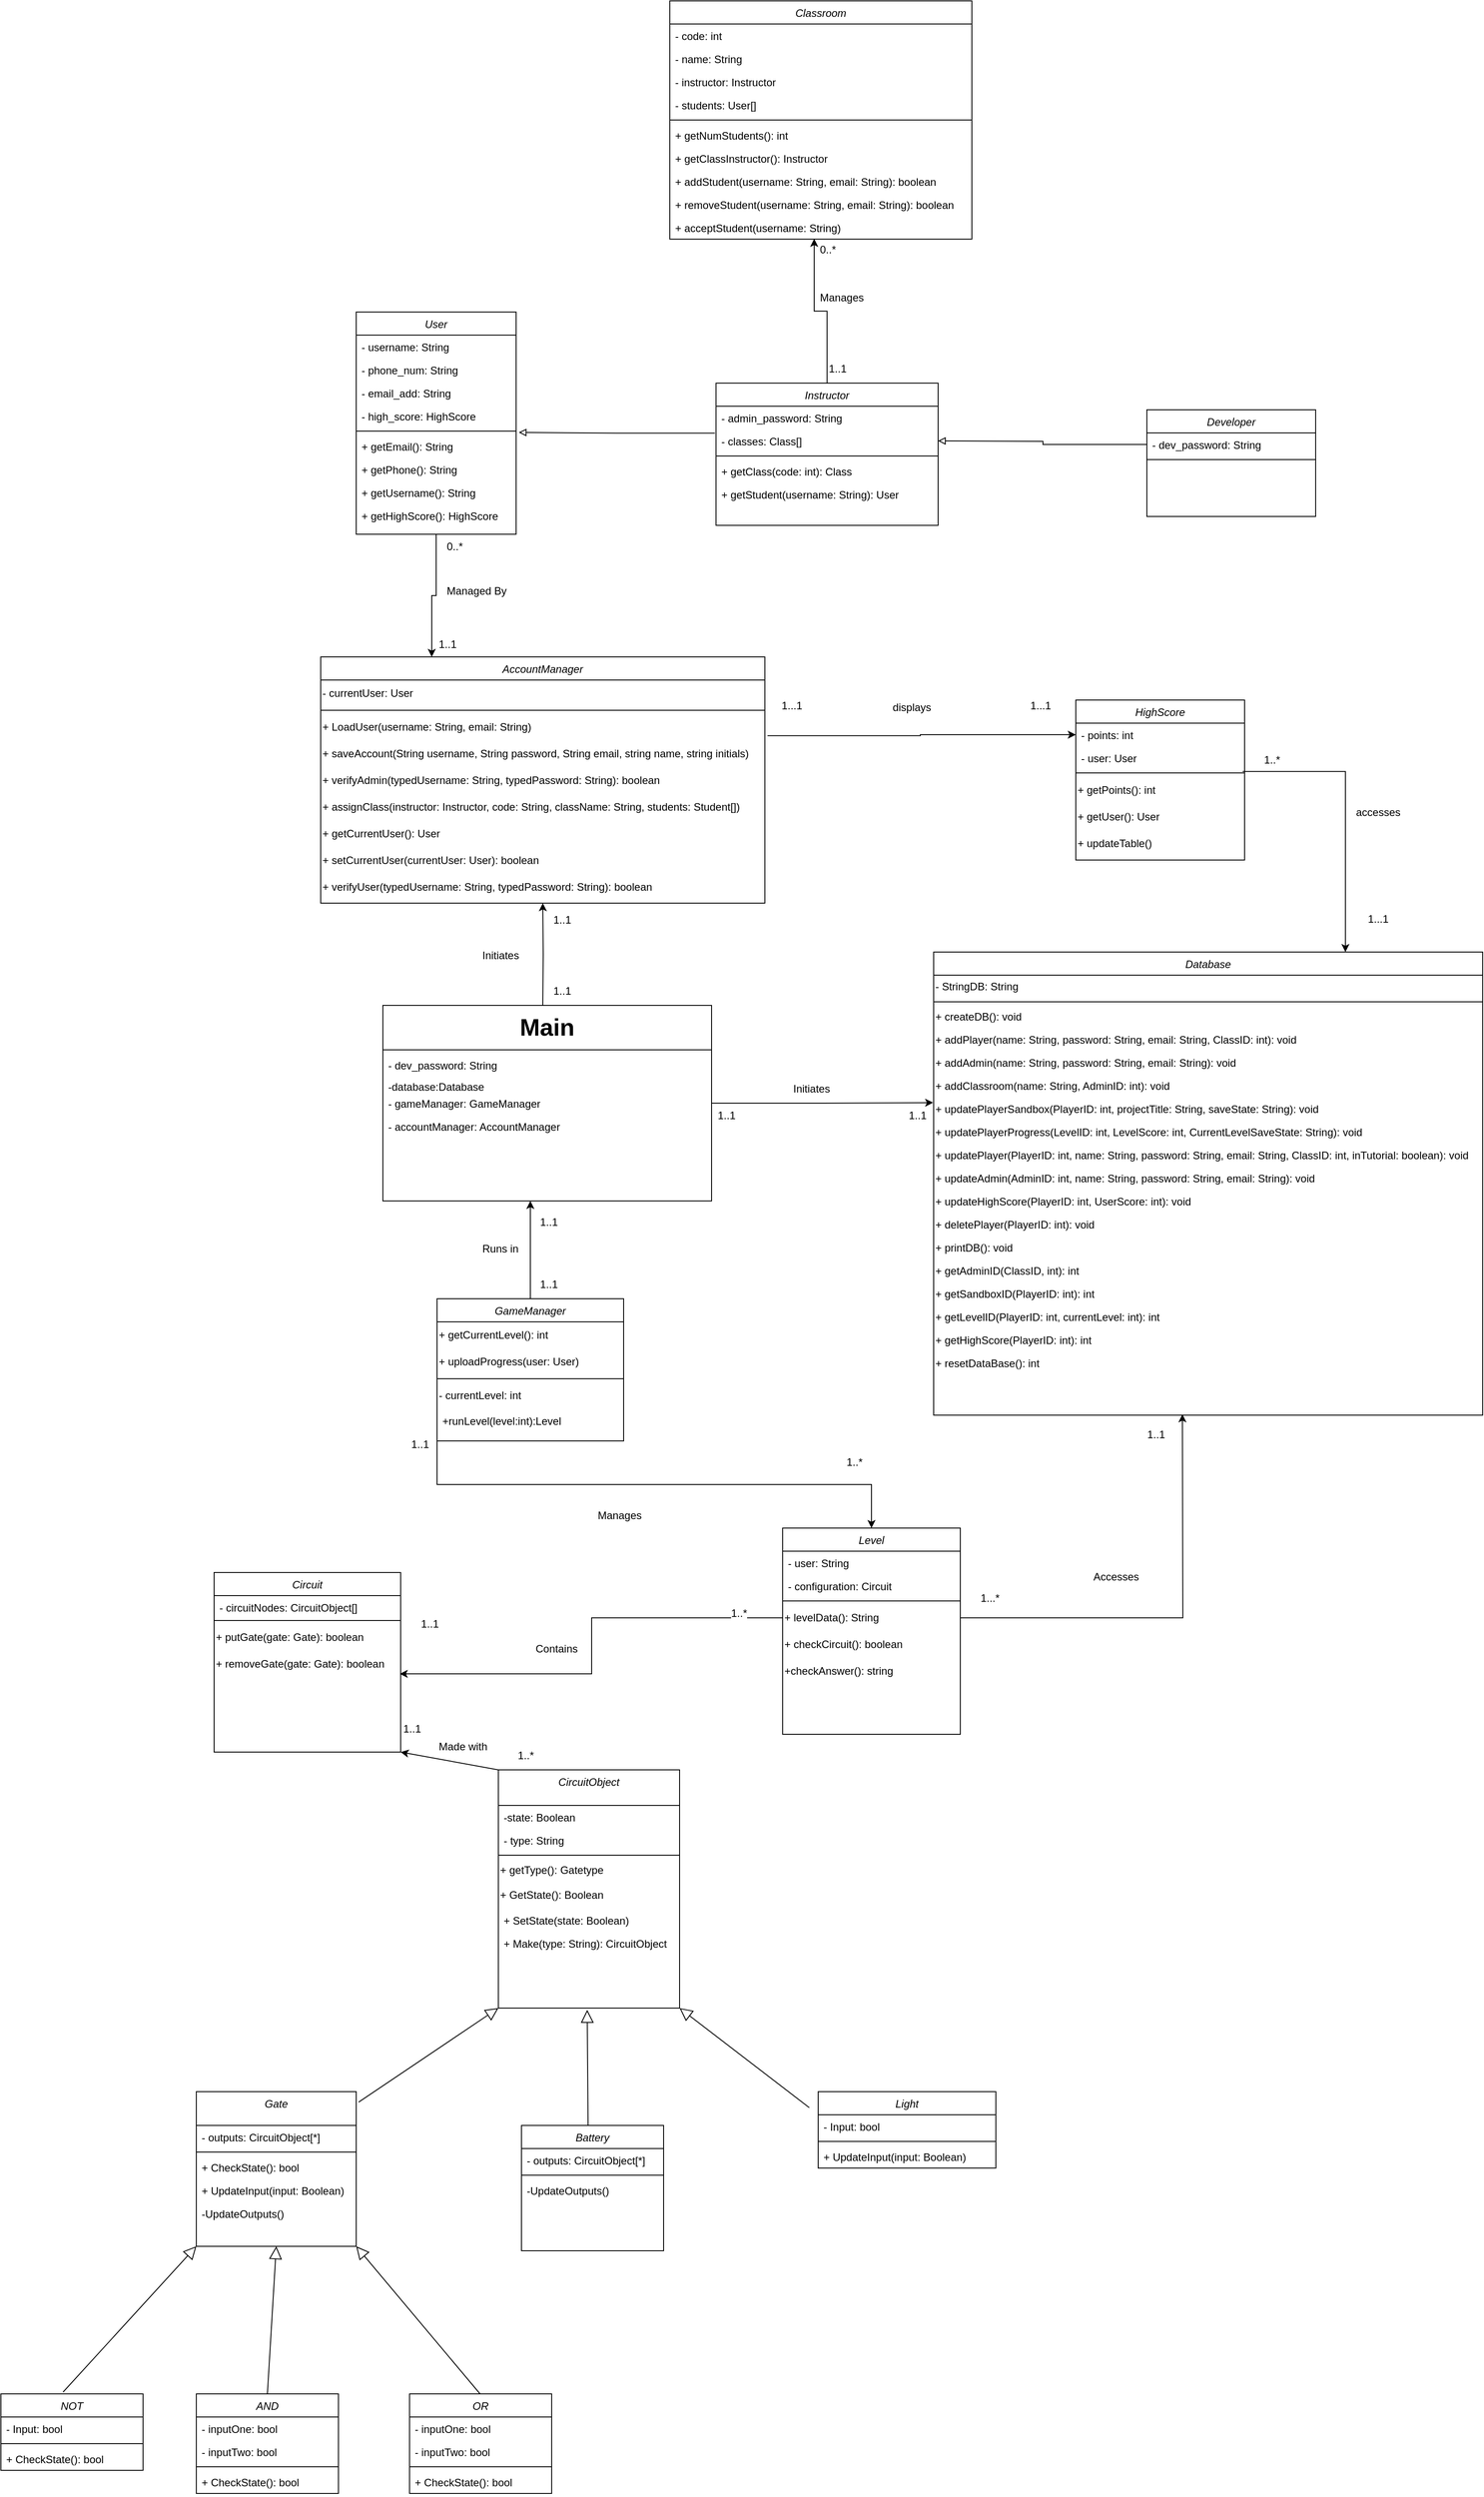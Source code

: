 <mxfile version="24.0.1" type="device" pages="4">
  <diagram id="THf03zkMXwcFa5dsMijQ" name="Logistics">
    <mxGraphModel dx="1758" dy="1386" grid="1" gridSize="10" guides="1" tooltips="1" connect="1" arrows="1" fold="1" page="0" pageScale="1" pageWidth="1169" pageHeight="827" math="0" shadow="0">
      <root>
        <mxCell id="0" />
        <mxCell id="1" parent="0" />
        <mxCell id="6ZOBeFvuRxk5Ak8Zgt_7-1" style="edgeStyle=orthogonalEdgeStyle;rounded=0;orthogonalLoop=1;jettySize=auto;html=1;entryX=0.25;entryY=0;entryDx=0;entryDy=0;" parent="1" source="6ZOBeFvuRxk5Ak8Zgt_7-3" target="6ZOBeFvuRxk5Ak8Zgt_7-13" edge="1">
          <mxGeometry relative="1" as="geometry" />
        </mxCell>
        <mxCell id="6ZOBeFvuRxk5Ak8Zgt_7-2" style="edgeStyle=orthogonalEdgeStyle;rounded=0;orthogonalLoop=1;jettySize=auto;html=1;exitX=0.988;exitY=1.092;exitDx=0;exitDy=0;exitPerimeter=0;entryX=0.75;entryY=0;entryDx=0;entryDy=0;" parent="1" source="6ZOBeFvuRxk5Ak8Zgt_7-47" target="Oc8KOJMVeh3YOnucM4FR-1" edge="1">
          <mxGeometry relative="1" as="geometry">
            <mxPoint x="600" y="80" as="targetPoint" />
          </mxGeometry>
        </mxCell>
        <mxCell id="6ZOBeFvuRxk5Ak8Zgt_7-3" value="User" style="swimlane;fontStyle=2;align=center;verticalAlign=top;childLayout=stackLayout;horizontal=1;startSize=26;horizontalStack=0;resizeParent=1;resizeLast=0;collapsible=1;marginBottom=0;rounded=0;shadow=0;strokeWidth=1;" parent="1" vertex="1">
          <mxGeometry x="310" y="-120" width="180" height="250" as="geometry">
            <mxRectangle x="230" y="140" width="160" height="26" as="alternateBounds" />
          </mxGeometry>
        </mxCell>
        <mxCell id="6ZOBeFvuRxk5Ak8Zgt_7-4" value="- username: String" style="text;align=left;verticalAlign=top;spacingLeft=4;spacingRight=4;overflow=hidden;rotatable=0;points=[[0,0.5],[1,0.5]];portConstraint=eastwest;" parent="6ZOBeFvuRxk5Ak8Zgt_7-3" vertex="1">
          <mxGeometry y="26" width="180" height="26" as="geometry" />
        </mxCell>
        <mxCell id="6ZOBeFvuRxk5Ak8Zgt_7-5" value="- phone_num: String" style="text;align=left;verticalAlign=top;spacingLeft=4;spacingRight=4;overflow=hidden;rotatable=0;points=[[0,0.5],[1,0.5]];portConstraint=eastwest;rounded=0;shadow=0;html=0;" parent="6ZOBeFvuRxk5Ak8Zgt_7-3" vertex="1">
          <mxGeometry y="52" width="180" height="26" as="geometry" />
        </mxCell>
        <mxCell id="6ZOBeFvuRxk5Ak8Zgt_7-6" value="- email_add: String" style="text;align=left;verticalAlign=top;spacingLeft=4;spacingRight=4;overflow=hidden;rotatable=0;points=[[0,0.5],[1,0.5]];portConstraint=eastwest;rounded=0;shadow=0;html=0;" parent="6ZOBeFvuRxk5Ak8Zgt_7-3" vertex="1">
          <mxGeometry y="78" width="180" height="26" as="geometry" />
        </mxCell>
        <mxCell id="6ZOBeFvuRxk5Ak8Zgt_7-7" value="- high_score: HighScore" style="text;align=left;verticalAlign=top;spacingLeft=4;spacingRight=4;overflow=hidden;rotatable=0;points=[[0,0.5],[1,0.5]];portConstraint=eastwest;rounded=0;shadow=0;html=0;" parent="6ZOBeFvuRxk5Ak8Zgt_7-3" vertex="1">
          <mxGeometry y="104" width="180" height="26" as="geometry" />
        </mxCell>
        <mxCell id="6ZOBeFvuRxk5Ak8Zgt_7-8" value="" style="line;html=1;strokeWidth=1;align=left;verticalAlign=middle;spacingTop=-1;spacingLeft=3;spacingRight=3;rotatable=0;labelPosition=right;points=[];portConstraint=eastwest;" parent="6ZOBeFvuRxk5Ak8Zgt_7-3" vertex="1">
          <mxGeometry y="130" width="180" height="8" as="geometry" />
        </mxCell>
        <mxCell id="6ZOBeFvuRxk5Ak8Zgt_7-9" value="+ getEmail(): String" style="text;align=left;verticalAlign=top;spacingLeft=4;spacingRight=4;overflow=hidden;rotatable=0;points=[[0,0.5],[1,0.5]];portConstraint=eastwest;rounded=0;shadow=0;html=0;" parent="6ZOBeFvuRxk5Ak8Zgt_7-3" vertex="1">
          <mxGeometry y="138" width="180" height="26" as="geometry" />
        </mxCell>
        <mxCell id="6ZOBeFvuRxk5Ak8Zgt_7-10" value="+ getPhone(): String" style="text;align=left;verticalAlign=top;spacingLeft=4;spacingRight=4;overflow=hidden;rotatable=0;points=[[0,0.5],[1,0.5]];portConstraint=eastwest;rounded=0;shadow=0;html=0;" parent="6ZOBeFvuRxk5Ak8Zgt_7-3" vertex="1">
          <mxGeometry y="164" width="180" height="26" as="geometry" />
        </mxCell>
        <mxCell id="6ZOBeFvuRxk5Ak8Zgt_7-11" value="+ getUsername(): String" style="text;align=left;verticalAlign=top;spacingLeft=4;spacingRight=4;overflow=hidden;rotatable=0;points=[[0,0.5],[1,0.5]];portConstraint=eastwest;rounded=0;shadow=0;html=0;" parent="6ZOBeFvuRxk5Ak8Zgt_7-3" vertex="1">
          <mxGeometry y="190" width="180" height="26" as="geometry" />
        </mxCell>
        <mxCell id="6ZOBeFvuRxk5Ak8Zgt_7-12" value="+ getHighScore(): HighScore" style="text;align=left;verticalAlign=top;spacingLeft=4;spacingRight=4;overflow=hidden;rotatable=0;points=[[0,0.5],[1,0.5]];portConstraint=eastwest;rounded=0;shadow=0;html=0;" parent="6ZOBeFvuRxk5Ak8Zgt_7-3" vertex="1">
          <mxGeometry y="216" width="180" height="26" as="geometry" />
        </mxCell>
        <mxCell id="6ZOBeFvuRxk5Ak8Zgt_7-13" value="AccountManager" style="swimlane;fontStyle=2;align=center;verticalAlign=top;childLayout=stackLayout;horizontal=1;startSize=26;horizontalStack=0;resizeParent=1;resizeLast=0;collapsible=1;marginBottom=0;rounded=0;shadow=0;strokeWidth=1;" parent="1" vertex="1">
          <mxGeometry x="270" y="268" width="500" height="277" as="geometry">
            <mxRectangle x="230" y="140" width="160" height="26" as="alternateBounds" />
          </mxGeometry>
        </mxCell>
        <mxCell id="6ZOBeFvuRxk5Ak8Zgt_7-14" value="- currentUser: User" style="text;html=1;align=left;verticalAlign=middle;resizable=0;points=[];autosize=1;strokeColor=none;fillColor=none;" parent="6ZOBeFvuRxk5Ak8Zgt_7-13" vertex="1">
          <mxGeometry y="26" width="500" height="30" as="geometry" />
        </mxCell>
        <mxCell id="6ZOBeFvuRxk5Ak8Zgt_7-15" value="" style="line;html=1;strokeWidth=1;align=left;verticalAlign=middle;spacingTop=-1;spacingLeft=3;spacingRight=3;rotatable=0;labelPosition=right;points=[];portConstraint=eastwest;" parent="6ZOBeFvuRxk5Ak8Zgt_7-13" vertex="1">
          <mxGeometry y="56" width="500" height="8" as="geometry" />
        </mxCell>
        <mxCell id="6ZOBeFvuRxk5Ak8Zgt_7-16" value="+ LoadUser(username: String, email: String)" style="text;html=1;align=left;verticalAlign=middle;resizable=0;points=[];autosize=1;strokeColor=none;fillColor=none;" parent="6ZOBeFvuRxk5Ak8Zgt_7-13" vertex="1">
          <mxGeometry y="64" width="500" height="30" as="geometry" />
        </mxCell>
        <mxCell id="6ZOBeFvuRxk5Ak8Zgt_7-17" value="+ saveAccount(String username, String password, String email, string name, string initials)" style="text;html=1;align=left;verticalAlign=middle;resizable=0;points=[];autosize=1;strokeColor=none;fillColor=none;" parent="6ZOBeFvuRxk5Ak8Zgt_7-13" vertex="1">
          <mxGeometry y="94" width="500" height="30" as="geometry" />
        </mxCell>
        <mxCell id="6ZOBeFvuRxk5Ak8Zgt_7-18" value="+ verifyAdmin(typedUsername: String, typedPassword: String): boolean" style="text;html=1;align=left;verticalAlign=middle;resizable=0;points=[];autosize=1;strokeColor=none;fillColor=none;" parent="6ZOBeFvuRxk5Ak8Zgt_7-13" vertex="1">
          <mxGeometry y="124" width="500" height="30" as="geometry" />
        </mxCell>
        <mxCell id="6ZOBeFvuRxk5Ak8Zgt_7-19" value="+ assignClass(instructor: Instructor, code: String, className: String, students: Student[])" style="text;html=1;align=left;verticalAlign=middle;resizable=0;points=[];autosize=1;strokeColor=none;fillColor=none;" parent="6ZOBeFvuRxk5Ak8Zgt_7-13" vertex="1">
          <mxGeometry y="154" width="500" height="30" as="geometry" />
        </mxCell>
        <mxCell id="6ZOBeFvuRxk5Ak8Zgt_7-20" value="+ getCurrentUser(): User" style="text;html=1;align=left;verticalAlign=middle;resizable=0;points=[];autosize=1;strokeColor=none;fillColor=none;" parent="6ZOBeFvuRxk5Ak8Zgt_7-13" vertex="1">
          <mxGeometry y="184" width="500" height="30" as="geometry" />
        </mxCell>
        <mxCell id="6ZOBeFvuRxk5Ak8Zgt_7-21" value="+ setCurrentUser(currentUser: User): boolean" style="text;html=1;align=left;verticalAlign=middle;resizable=0;points=[];autosize=1;strokeColor=none;fillColor=none;" parent="6ZOBeFvuRxk5Ak8Zgt_7-13" vertex="1">
          <mxGeometry y="214" width="500" height="30" as="geometry" />
        </mxCell>
        <mxCell id="6ZOBeFvuRxk5Ak8Zgt_7-22" value="+ verifyUser(typedUsername: String, typedPassword: String): boolean" style="text;html=1;align=left;verticalAlign=middle;resizable=0;points=[];autosize=1;strokeColor=none;fillColor=none;" parent="6ZOBeFvuRxk5Ak8Zgt_7-13" vertex="1">
          <mxGeometry y="244" width="500" height="30" as="geometry" />
        </mxCell>
        <mxCell id="6ZOBeFvuRxk5Ak8Zgt_7-23" value="Instructor" style="swimlane;fontStyle=2;align=center;verticalAlign=top;childLayout=stackLayout;horizontal=1;startSize=26;horizontalStack=0;resizeParent=1;resizeLast=0;collapsible=1;marginBottom=0;rounded=0;shadow=0;strokeWidth=1;" parent="1" vertex="1">
          <mxGeometry x="715" y="-40" width="250" height="160" as="geometry">
            <mxRectangle x="230" y="140" width="160" height="26" as="alternateBounds" />
          </mxGeometry>
        </mxCell>
        <mxCell id="6ZOBeFvuRxk5Ak8Zgt_7-24" value="- admin_password: String" style="text;align=left;verticalAlign=top;spacingLeft=4;spacingRight=4;overflow=hidden;rotatable=0;points=[[0,0.5],[1,0.5]];portConstraint=eastwest;rounded=0;shadow=0;html=0;" parent="6ZOBeFvuRxk5Ak8Zgt_7-23" vertex="1">
          <mxGeometry y="26" width="250" height="26" as="geometry" />
        </mxCell>
        <mxCell id="6ZOBeFvuRxk5Ak8Zgt_7-25" value="- classes: Class[]" style="text;align=left;verticalAlign=top;spacingLeft=4;spacingRight=4;overflow=hidden;rotatable=0;points=[[0,0.5],[1,0.5]];portConstraint=eastwest;rounded=0;shadow=0;html=0;" parent="6ZOBeFvuRxk5Ak8Zgt_7-23" vertex="1">
          <mxGeometry y="52" width="250" height="26" as="geometry" />
        </mxCell>
        <mxCell id="6ZOBeFvuRxk5Ak8Zgt_7-26" value="" style="line;html=1;strokeWidth=1;align=left;verticalAlign=middle;spacingTop=-1;spacingLeft=3;spacingRight=3;rotatable=0;labelPosition=right;points=[];portConstraint=eastwest;" parent="6ZOBeFvuRxk5Ak8Zgt_7-23" vertex="1">
          <mxGeometry y="78" width="250" height="8" as="geometry" />
        </mxCell>
        <mxCell id="6ZOBeFvuRxk5Ak8Zgt_7-27" value="+ getClass(code: int): Class" style="text;align=left;verticalAlign=top;spacingLeft=4;spacingRight=4;overflow=hidden;rotatable=0;points=[[0,0.5],[1,0.5]];portConstraint=eastwest;rounded=0;shadow=0;html=0;" parent="6ZOBeFvuRxk5Ak8Zgt_7-23" vertex="1">
          <mxGeometry y="86" width="250" height="26" as="geometry" />
        </mxCell>
        <mxCell id="6ZOBeFvuRxk5Ak8Zgt_7-28" value="+ getStudent(username: String): User" style="text;align=left;verticalAlign=top;spacingLeft=4;spacingRight=4;overflow=hidden;rotatable=0;points=[[0,0.5],[1,0.5]];portConstraint=eastwest;rounded=0;shadow=0;html=0;" parent="6ZOBeFvuRxk5Ak8Zgt_7-23" vertex="1">
          <mxGeometry y="112" width="250" height="26" as="geometry" />
        </mxCell>
        <mxCell id="6ZOBeFvuRxk5Ak8Zgt_7-29" value="Developer" style="swimlane;fontStyle=2;align=center;verticalAlign=top;childLayout=stackLayout;horizontal=1;startSize=26;horizontalStack=0;resizeParent=1;resizeLast=0;collapsible=1;marginBottom=0;rounded=0;shadow=0;strokeWidth=1;" parent="1" vertex="1">
          <mxGeometry x="1200" y="-10" width="190" height="120" as="geometry">
            <mxRectangle x="230" y="140" width="160" height="26" as="alternateBounds" />
          </mxGeometry>
        </mxCell>
        <mxCell id="6ZOBeFvuRxk5Ak8Zgt_7-30" value="- dev_password: String" style="text;align=left;verticalAlign=top;spacingLeft=4;spacingRight=4;overflow=hidden;rotatable=0;points=[[0,0.5],[1,0.5]];portConstraint=eastwest;rounded=0;shadow=0;html=0;" parent="6ZOBeFvuRxk5Ak8Zgt_7-29" vertex="1">
          <mxGeometry y="26" width="190" height="26" as="geometry" />
        </mxCell>
        <mxCell id="6ZOBeFvuRxk5Ak8Zgt_7-31" value="" style="line;html=1;strokeWidth=1;align=left;verticalAlign=middle;spacingTop=-1;spacingLeft=3;spacingRight=3;rotatable=0;labelPosition=right;points=[];portConstraint=eastwest;" parent="6ZOBeFvuRxk5Ak8Zgt_7-29" vertex="1">
          <mxGeometry y="52" width="190" height="8" as="geometry" />
        </mxCell>
        <mxCell id="6ZOBeFvuRxk5Ak8Zgt_7-32" value="Classroom" style="swimlane;fontStyle=2;align=center;verticalAlign=top;childLayout=stackLayout;horizontal=1;startSize=26;horizontalStack=0;resizeParent=1;resizeLast=0;collapsible=1;marginBottom=0;rounded=0;shadow=0;strokeWidth=1;" parent="1" vertex="1">
          <mxGeometry x="663" y="-470" width="340" height="268" as="geometry">
            <mxRectangle x="230" y="140" width="160" height="26" as="alternateBounds" />
          </mxGeometry>
        </mxCell>
        <mxCell id="6ZOBeFvuRxk5Ak8Zgt_7-33" value="- code: int" style="text;align=left;verticalAlign=top;spacingLeft=4;spacingRight=4;overflow=hidden;rotatable=0;points=[[0,0.5],[1,0.5]];portConstraint=eastwest;" parent="6ZOBeFvuRxk5Ak8Zgt_7-32" vertex="1">
          <mxGeometry y="26" width="340" height="26" as="geometry" />
        </mxCell>
        <mxCell id="6ZOBeFvuRxk5Ak8Zgt_7-34" value="- name: String" style="text;align=left;verticalAlign=top;spacingLeft=4;spacingRight=4;overflow=hidden;rotatable=0;points=[[0,0.5],[1,0.5]];portConstraint=eastwest;rounded=0;shadow=0;html=0;" parent="6ZOBeFvuRxk5Ak8Zgt_7-32" vertex="1">
          <mxGeometry y="52" width="340" height="26" as="geometry" />
        </mxCell>
        <mxCell id="6ZOBeFvuRxk5Ak8Zgt_7-35" value="- instructor: Instructor" style="text;align=left;verticalAlign=top;spacingLeft=4;spacingRight=4;overflow=hidden;rotatable=0;points=[[0,0.5],[1,0.5]];portConstraint=eastwest;rounded=0;shadow=0;html=0;" parent="6ZOBeFvuRxk5Ak8Zgt_7-32" vertex="1">
          <mxGeometry y="78" width="340" height="26" as="geometry" />
        </mxCell>
        <mxCell id="6ZOBeFvuRxk5Ak8Zgt_7-36" value="- students: User[]" style="text;align=left;verticalAlign=top;spacingLeft=4;spacingRight=4;overflow=hidden;rotatable=0;points=[[0,0.5],[1,0.5]];portConstraint=eastwest;rounded=0;shadow=0;html=0;" parent="6ZOBeFvuRxk5Ak8Zgt_7-32" vertex="1">
          <mxGeometry y="104" width="340" height="26" as="geometry" />
        </mxCell>
        <mxCell id="6ZOBeFvuRxk5Ak8Zgt_7-37" value="" style="line;html=1;strokeWidth=1;align=left;verticalAlign=middle;spacingTop=-1;spacingLeft=3;spacingRight=3;rotatable=0;labelPosition=right;points=[];portConstraint=eastwest;" parent="6ZOBeFvuRxk5Ak8Zgt_7-32" vertex="1">
          <mxGeometry y="130" width="340" height="8" as="geometry" />
        </mxCell>
        <mxCell id="6ZOBeFvuRxk5Ak8Zgt_7-38" value="+ getNumStudents(): int" style="text;align=left;verticalAlign=top;spacingLeft=4;spacingRight=4;overflow=hidden;rotatable=0;points=[[0,0.5],[1,0.5]];portConstraint=eastwest;rounded=0;shadow=0;html=0;" parent="6ZOBeFvuRxk5Ak8Zgt_7-32" vertex="1">
          <mxGeometry y="138" width="340" height="26" as="geometry" />
        </mxCell>
        <mxCell id="6ZOBeFvuRxk5Ak8Zgt_7-39" value="+ getClassInstructor(): Instructor" style="text;align=left;verticalAlign=top;spacingLeft=4;spacingRight=4;overflow=hidden;rotatable=0;points=[[0,0.5],[1,0.5]];portConstraint=eastwest;rounded=0;shadow=0;html=0;" parent="6ZOBeFvuRxk5Ak8Zgt_7-32" vertex="1">
          <mxGeometry y="164" width="340" height="26" as="geometry" />
        </mxCell>
        <mxCell id="6ZOBeFvuRxk5Ak8Zgt_7-40" value="+ addStudent(username: String, email: String): boolean" style="text;align=left;verticalAlign=top;spacingLeft=4;spacingRight=4;overflow=hidden;rotatable=0;points=[[0,0.5],[1,0.5]];portConstraint=eastwest;rounded=0;shadow=0;html=0;" parent="6ZOBeFvuRxk5Ak8Zgt_7-32" vertex="1">
          <mxGeometry y="190" width="340" height="26" as="geometry" />
        </mxCell>
        <mxCell id="6ZOBeFvuRxk5Ak8Zgt_7-41" value="+ removeStudent(username: String, email: String): boolean" style="text;align=left;verticalAlign=top;spacingLeft=4;spacingRight=4;overflow=hidden;rotatable=0;points=[[0,0.5],[1,0.5]];portConstraint=eastwest;rounded=0;shadow=0;html=0;" parent="6ZOBeFvuRxk5Ak8Zgt_7-32" vertex="1">
          <mxGeometry y="216" width="340" height="26" as="geometry" />
        </mxCell>
        <mxCell id="6ZOBeFvuRxk5Ak8Zgt_7-42" value="+ acceptStudent(username: String)" style="text;align=left;verticalAlign=top;spacingLeft=4;spacingRight=4;overflow=hidden;rotatable=0;points=[[0,0.5],[1,0.5]];portConstraint=eastwest;rounded=0;shadow=0;html=0;" parent="6ZOBeFvuRxk5Ak8Zgt_7-32" vertex="1">
          <mxGeometry y="242" width="340" height="26" as="geometry" />
        </mxCell>
        <mxCell id="6ZOBeFvuRxk5Ak8Zgt_7-45" value="HighScore" style="swimlane;fontStyle=2;align=center;verticalAlign=top;childLayout=stackLayout;horizontal=1;startSize=26;horizontalStack=0;resizeParent=1;resizeLast=0;collapsible=1;marginBottom=0;rounded=0;shadow=0;strokeWidth=1;" parent="1" vertex="1">
          <mxGeometry x="1120" y="316.5" width="190" height="180" as="geometry">
            <mxRectangle x="230" y="140" width="160" height="26" as="alternateBounds" />
          </mxGeometry>
        </mxCell>
        <mxCell id="6ZOBeFvuRxk5Ak8Zgt_7-46" value="- points: int" style="text;align=left;verticalAlign=top;spacingLeft=4;spacingRight=4;overflow=hidden;rotatable=0;points=[[0,0.5],[1,0.5]];portConstraint=eastwest;rounded=0;shadow=0;html=0;" parent="6ZOBeFvuRxk5Ak8Zgt_7-45" vertex="1">
          <mxGeometry y="26" width="190" height="26" as="geometry" />
        </mxCell>
        <mxCell id="6ZOBeFvuRxk5Ak8Zgt_7-47" value="- user: User" style="text;align=left;verticalAlign=top;spacingLeft=4;spacingRight=4;overflow=hidden;rotatable=0;points=[[0,0.5],[1,0.5]];portConstraint=eastwest;rounded=0;shadow=0;html=0;" parent="6ZOBeFvuRxk5Ak8Zgt_7-45" vertex="1">
          <mxGeometry y="52" width="190" height="26" as="geometry" />
        </mxCell>
        <mxCell id="6ZOBeFvuRxk5Ak8Zgt_7-48" value="" style="line;html=1;strokeWidth=1;align=left;verticalAlign=middle;spacingTop=-1;spacingLeft=3;spacingRight=3;rotatable=0;labelPosition=right;points=[];portConstraint=eastwest;" parent="6ZOBeFvuRxk5Ak8Zgt_7-45" vertex="1">
          <mxGeometry y="78" width="190" height="8" as="geometry" />
        </mxCell>
        <mxCell id="6ZOBeFvuRxk5Ak8Zgt_7-49" value="+ getPoints(): int" style="text;html=1;align=left;verticalAlign=middle;resizable=0;points=[];autosize=1;strokeColor=none;fillColor=none;" parent="6ZOBeFvuRxk5Ak8Zgt_7-45" vertex="1">
          <mxGeometry y="86" width="190" height="30" as="geometry" />
        </mxCell>
        <mxCell id="6ZOBeFvuRxk5Ak8Zgt_7-50" value="+ getUser(): User" style="text;html=1;align=left;verticalAlign=middle;resizable=0;points=[];autosize=1;strokeColor=none;fillColor=none;" parent="6ZOBeFvuRxk5Ak8Zgt_7-45" vertex="1">
          <mxGeometry y="116" width="190" height="30" as="geometry" />
        </mxCell>
        <mxCell id="gw390opD75NiFwTYDtSb-2" value="+ updateTable()" style="text;html=1;align=left;verticalAlign=middle;resizable=0;points=[];autosize=1;strokeColor=none;fillColor=none;" vertex="1" parent="6ZOBeFvuRxk5Ak8Zgt_7-45">
          <mxGeometry y="146" width="190" height="30" as="geometry" />
        </mxCell>
        <mxCell id="OuopKhXZXgL2LK8J2Vpw-45" style="edgeStyle=orthogonalEdgeStyle;rounded=0;orthogonalLoop=1;jettySize=auto;html=1;entryX=0.5;entryY=1;entryDx=0;entryDy=0;" parent="1" target="6ZOBeFvuRxk5Ak8Zgt_7-13" edge="1">
          <mxGeometry relative="1" as="geometry">
            <mxPoint x="520" y="660" as="sourcePoint" />
          </mxGeometry>
        </mxCell>
        <mxCell id="OuopKhXZXgL2LK8J2Vpw-2" value="CircuitObject" style="swimlane;fontStyle=2;align=center;verticalAlign=top;childLayout=stackLayout;horizontal=1;startSize=40;horizontalStack=0;resizeParent=1;resizeLast=0;collapsible=1;marginBottom=0;rounded=0;shadow=0;strokeWidth=1;" parent="1" vertex="1">
          <mxGeometry x="470" y="1520" width="204" height="268" as="geometry">
            <mxRectangle x="230" y="140" width="160" height="26" as="alternateBounds" />
          </mxGeometry>
        </mxCell>
        <mxCell id="OuopKhXZXgL2LK8J2Vpw-3" value="-state: Boolean" style="text;align=left;verticalAlign=top;spacingLeft=4;spacingRight=4;overflow=hidden;rotatable=0;points=[[0,0.5],[1,0.5]];portConstraint=eastwest;" parent="OuopKhXZXgL2LK8J2Vpw-2" vertex="1">
          <mxGeometry y="40" width="204" height="26" as="geometry" />
        </mxCell>
        <mxCell id="OuopKhXZXgL2LK8J2Vpw-4" value="- type: String" style="text;strokeColor=none;fillColor=none;align=left;verticalAlign=top;spacingLeft=4;spacingRight=4;overflow=hidden;rotatable=0;points=[[0,0.5],[1,0.5]];portConstraint=eastwest;whiteSpace=wrap;html=1;" parent="OuopKhXZXgL2LK8J2Vpw-2" vertex="1">
          <mxGeometry y="66" width="204" height="26" as="geometry" />
        </mxCell>
        <mxCell id="OuopKhXZXgL2LK8J2Vpw-6" value="" style="line;html=1;strokeWidth=1;align=left;verticalAlign=middle;spacingTop=-1;spacingLeft=3;spacingRight=3;rotatable=0;labelPosition=right;points=[];portConstraint=eastwest;" parent="OuopKhXZXgL2LK8J2Vpw-2" vertex="1">
          <mxGeometry y="92" width="204" height="8" as="geometry" />
        </mxCell>
        <mxCell id="OuopKhXZXgL2LK8J2Vpw-7" value="+ getType(): Gatetype" style="text;html=1;align=left;verticalAlign=middle;resizable=0;points=[];autosize=1;strokeColor=none;fillColor=none;" parent="OuopKhXZXgL2LK8J2Vpw-2" vertex="1">
          <mxGeometry y="100" width="204" height="26" as="geometry" />
        </mxCell>
        <mxCell id="OuopKhXZXgL2LK8J2Vpw-8" value="+ GetState(): Boolean" style="text;html=1;align=left;verticalAlign=middle;resizable=0;points=[];autosize=1;strokeColor=none;fillColor=none;" parent="OuopKhXZXgL2LK8J2Vpw-2" vertex="1">
          <mxGeometry y="126" width="204" height="30" as="geometry" />
        </mxCell>
        <mxCell id="OuopKhXZXgL2LK8J2Vpw-9" value="+ SetState(state: Boolean)" style="text;strokeColor=none;fillColor=none;align=left;verticalAlign=top;spacingLeft=4;spacingRight=4;overflow=hidden;rotatable=0;points=[[0,0.5],[1,0.5]];portConstraint=eastwest;whiteSpace=wrap;html=1;" parent="OuopKhXZXgL2LK8J2Vpw-2" vertex="1">
          <mxGeometry y="156" width="204" height="26" as="geometry" />
        </mxCell>
        <mxCell id="Bywsh9Gol-BQxbijl6CB-1" value="+ Make(type: String): CircuitObject" style="text;strokeColor=none;fillColor=none;align=left;verticalAlign=top;spacingLeft=4;spacingRight=4;overflow=hidden;rotatable=0;points=[[0,0.5],[1,0.5]];portConstraint=eastwest;whiteSpace=wrap;html=1;" parent="OuopKhXZXgL2LK8J2Vpw-2" vertex="1">
          <mxGeometry y="182" width="204" height="26" as="geometry" />
        </mxCell>
        <mxCell id="OuopKhXZXgL2LK8J2Vpw-12" value="Circuit" style="swimlane;fontStyle=2;align=center;verticalAlign=top;childLayout=stackLayout;horizontal=1;startSize=26;horizontalStack=0;resizeParent=1;resizeLast=0;collapsible=1;marginBottom=0;rounded=0;shadow=0;strokeWidth=1;" parent="1" vertex="1">
          <mxGeometry x="150" y="1298" width="210" height="202" as="geometry">
            <mxRectangle x="40" y="640" width="160" height="26" as="alternateBounds" />
          </mxGeometry>
        </mxCell>
        <mxCell id="OuopKhXZXgL2LK8J2Vpw-14" value="- circuitNodes: CircuitObject[]" style="text;strokeColor=none;fillColor=none;align=left;verticalAlign=top;spacingLeft=4;spacingRight=4;overflow=hidden;rotatable=0;points=[[0,0.5],[1,0.5]];portConstraint=eastwest;whiteSpace=wrap;html=1;" parent="OuopKhXZXgL2LK8J2Vpw-12" vertex="1">
          <mxGeometry y="26" width="210" height="24" as="geometry" />
        </mxCell>
        <mxCell id="OuopKhXZXgL2LK8J2Vpw-16" value="" style="line;html=1;strokeWidth=1;align=left;verticalAlign=middle;spacingTop=-1;spacingLeft=3;spacingRight=3;rotatable=0;labelPosition=right;points=[];portConstraint=eastwest;" parent="OuopKhXZXgL2LK8J2Vpw-12" vertex="1">
          <mxGeometry y="50" width="210" height="8" as="geometry" />
        </mxCell>
        <mxCell id="OuopKhXZXgL2LK8J2Vpw-19" value="+ putGate(gate: Gate): boolean" style="text;html=1;align=left;verticalAlign=middle;resizable=0;points=[];autosize=1;strokeColor=none;fillColor=none;" parent="OuopKhXZXgL2LK8J2Vpw-12" vertex="1">
          <mxGeometry y="58" width="210" height="30" as="geometry" />
        </mxCell>
        <mxCell id="Cu0m0tikxKvCUF92EwAc-13" value="+ removeGate(gate: Gate): boolean" style="text;html=1;align=left;verticalAlign=middle;resizable=0;points=[];autosize=1;strokeColor=none;fillColor=none;" parent="OuopKhXZXgL2LK8J2Vpw-12" vertex="1">
          <mxGeometry y="88" width="210" height="30" as="geometry" />
        </mxCell>
        <mxCell id="inbUCRK3IlJ76eDLamcp-13" style="edgeStyle=orthogonalEdgeStyle;rounded=0;orthogonalLoop=1;jettySize=auto;html=1;exitX=0.5;exitY=0;exitDx=0;exitDy=0;" parent="1" source="OuopKhXZXgL2LK8J2Vpw-20" edge="1">
          <mxGeometry relative="1" as="geometry">
            <mxPoint x="506" y="880" as="targetPoint" />
          </mxGeometry>
        </mxCell>
        <mxCell id="inbUCRK3IlJ76eDLamcp-15" style="edgeStyle=orthogonalEdgeStyle;rounded=0;orthogonalLoop=1;jettySize=auto;html=1;exitX=0;exitY=1;exitDx=0;exitDy=0;" parent="1" source="OuopKhXZXgL2LK8J2Vpw-20" target="inbUCRK3IlJ76eDLamcp-3" edge="1">
          <mxGeometry relative="1" as="geometry" />
        </mxCell>
        <mxCell id="OuopKhXZXgL2LK8J2Vpw-20" value="GameManager" style="swimlane;fontStyle=2;align=center;verticalAlign=top;childLayout=stackLayout;horizontal=1;startSize=26;horizontalStack=0;resizeParent=1;resizeLast=0;collapsible=1;marginBottom=0;rounded=0;shadow=0;strokeWidth=1;" parent="1" vertex="1">
          <mxGeometry x="401" y="990" width="210" height="160" as="geometry">
            <mxRectangle x="230" y="140" width="160" height="26" as="alternateBounds" />
          </mxGeometry>
        </mxCell>
        <mxCell id="OuopKhXZXgL2LK8J2Vpw-24" value="+ getCurrentLevel(): int" style="text;html=1;align=left;verticalAlign=middle;resizable=0;points=[];autosize=1;strokeColor=none;fillColor=none;" parent="OuopKhXZXgL2LK8J2Vpw-20" vertex="1">
          <mxGeometry y="26" width="210" height="30" as="geometry" />
        </mxCell>
        <mxCell id="OuopKhXZXgL2LK8J2Vpw-23" value="+ uploadProgress(user: User)" style="text;html=1;align=left;verticalAlign=middle;resizable=0;points=[];autosize=1;strokeColor=none;fillColor=none;" parent="OuopKhXZXgL2LK8J2Vpw-20" vertex="1">
          <mxGeometry y="56" width="210" height="30" as="geometry" />
        </mxCell>
        <mxCell id="OuopKhXZXgL2LK8J2Vpw-22" value="" style="line;html=1;strokeWidth=1;align=left;verticalAlign=middle;spacingTop=-1;spacingLeft=3;spacingRight=3;rotatable=0;labelPosition=right;points=[];portConstraint=eastwest;" parent="OuopKhXZXgL2LK8J2Vpw-20" vertex="1">
          <mxGeometry y="86" width="210" height="8" as="geometry" />
        </mxCell>
        <mxCell id="OuopKhXZXgL2LK8J2Vpw-21" value="- currentLevel: int" style="text;html=1;align=left;verticalAlign=middle;resizable=0;points=[];autosize=1;strokeColor=none;fillColor=none;" parent="OuopKhXZXgL2LK8J2Vpw-20" vertex="1">
          <mxGeometry y="94" width="210" height="30" as="geometry" />
        </mxCell>
        <mxCell id="Cu0m0tikxKvCUF92EwAc-17" value="+runLevel(level:int):Level" style="text;align=left;verticalAlign=top;spacingLeft=4;spacingRight=4;overflow=hidden;rotatable=0;points=[[0,0.5],[1,0.5]];portConstraint=eastwest;rounded=0;shadow=0;html=0;" parent="OuopKhXZXgL2LK8J2Vpw-20" vertex="1">
          <mxGeometry y="124" width="210" height="26" as="geometry" />
        </mxCell>
        <mxCell id="OuopKhXZXgL2LK8J2Vpw-26" value="Battery" style="swimlane;fontStyle=2;align=center;verticalAlign=top;childLayout=stackLayout;horizontal=1;startSize=26;horizontalStack=0;resizeParent=1;resizeLast=0;collapsible=1;marginBottom=0;rounded=0;shadow=0;strokeWidth=1;" parent="1" vertex="1">
          <mxGeometry x="496" y="1920" width="160" height="141" as="geometry">
            <mxRectangle x="230" y="140" width="160" height="26" as="alternateBounds" />
          </mxGeometry>
        </mxCell>
        <mxCell id="Cu0m0tikxKvCUF92EwAc-25" value="- outputs: CircuitObject[*]" style="text;align=left;verticalAlign=top;spacingLeft=4;spacingRight=4;overflow=hidden;rotatable=0;points=[[0,0.5],[1,0.5]];portConstraint=eastwest;" parent="OuopKhXZXgL2LK8J2Vpw-26" vertex="1">
          <mxGeometry y="26" width="160" height="26" as="geometry" />
        </mxCell>
        <mxCell id="OuopKhXZXgL2LK8J2Vpw-28" value="" style="line;html=1;strokeWidth=1;align=left;verticalAlign=middle;spacingTop=-1;spacingLeft=3;spacingRight=3;rotatable=0;labelPosition=right;points=[];portConstraint=eastwest;" parent="OuopKhXZXgL2LK8J2Vpw-26" vertex="1">
          <mxGeometry y="52" width="160" height="8" as="geometry" />
        </mxCell>
        <mxCell id="Cu0m0tikxKvCUF92EwAc-24" value="-UpdateOutputs()" style="text;strokeColor=none;fillColor=none;align=left;verticalAlign=top;spacingLeft=4;spacingRight=4;overflow=hidden;rotatable=0;points=[[0,0.5],[1,0.5]];portConstraint=eastwest;whiteSpace=wrap;html=1;" parent="OuopKhXZXgL2LK8J2Vpw-26" vertex="1">
          <mxGeometry y="60" width="160" height="20" as="geometry" />
        </mxCell>
        <mxCell id="OuopKhXZXgL2LK8J2Vpw-29" value="Gate" style="swimlane;fontStyle=2;align=center;verticalAlign=top;childLayout=stackLayout;horizontal=1;startSize=38;horizontalStack=0;resizeParent=1;resizeLast=0;collapsible=1;marginBottom=0;rounded=0;shadow=0;strokeWidth=1;" parent="1" vertex="1">
          <mxGeometry x="130" y="1882" width="180" height="174" as="geometry">
            <mxRectangle x="230" y="140" width="160" height="26" as="alternateBounds" />
          </mxGeometry>
        </mxCell>
        <mxCell id="inbUCRK3IlJ76eDLamcp-2" value="- outputs: CircuitObject[*]" style="text;align=left;verticalAlign=top;spacingLeft=4;spacingRight=4;overflow=hidden;rotatable=0;points=[[0,0.5],[1,0.5]];portConstraint=eastwest;" parent="OuopKhXZXgL2LK8J2Vpw-29" vertex="1">
          <mxGeometry y="38" width="180" height="26" as="geometry" />
        </mxCell>
        <mxCell id="OuopKhXZXgL2LK8J2Vpw-30" value="" style="line;html=1;strokeWidth=1;align=left;verticalAlign=middle;spacingTop=-1;spacingLeft=3;spacingRight=3;rotatable=0;labelPosition=right;points=[];portConstraint=eastwest;" parent="OuopKhXZXgL2LK8J2Vpw-29" vertex="1">
          <mxGeometry y="64" width="180" height="8" as="geometry" />
        </mxCell>
        <mxCell id="Cu0m0tikxKvCUF92EwAc-1" value="+ CheckState(): bool" style="text;strokeColor=none;fillColor=none;align=left;verticalAlign=top;spacingLeft=4;spacingRight=4;overflow=hidden;rotatable=0;points=[[0,0.5],[1,0.5]];portConstraint=eastwest;whiteSpace=wrap;html=1;" parent="OuopKhXZXgL2LK8J2Vpw-29" vertex="1">
          <mxGeometry y="72" width="180" height="26" as="geometry" />
        </mxCell>
        <mxCell id="Cu0m0tikxKvCUF92EwAc-2" value="+ UpdateInput(input: Boolean)" style="text;strokeColor=none;fillColor=none;align=left;verticalAlign=top;spacingLeft=4;spacingRight=4;overflow=hidden;rotatable=0;points=[[0,0.5],[1,0.5]];portConstraint=eastwest;whiteSpace=wrap;html=1;" parent="OuopKhXZXgL2LK8J2Vpw-29" vertex="1">
          <mxGeometry y="98" width="180" height="26" as="geometry" />
        </mxCell>
        <mxCell id="Cu0m0tikxKvCUF92EwAc-23" value="-UpdateOutputs()" style="text;strokeColor=none;fillColor=none;align=left;verticalAlign=top;spacingLeft=4;spacingRight=4;overflow=hidden;rotatable=0;points=[[0,0.5],[1,0.5]];portConstraint=eastwest;whiteSpace=wrap;html=1;" parent="OuopKhXZXgL2LK8J2Vpw-29" vertex="1">
          <mxGeometry y="124" width="180" height="20" as="geometry" />
        </mxCell>
        <mxCell id="OuopKhXZXgL2LK8J2Vpw-33" value="Light" style="swimlane;fontStyle=2;align=center;verticalAlign=top;childLayout=stackLayout;horizontal=1;startSize=26;horizontalStack=0;resizeParent=1;resizeLast=0;collapsible=1;marginBottom=0;rounded=0;shadow=0;strokeWidth=1;" parent="1" vertex="1">
          <mxGeometry x="830" y="1882" width="200" height="86" as="geometry">
            <mxRectangle x="230" y="140" width="160" height="26" as="alternateBounds" />
          </mxGeometry>
        </mxCell>
        <mxCell id="Cu0m0tikxKvCUF92EwAc-20" value="- Input: bool" style="text;strokeColor=none;fillColor=none;align=left;verticalAlign=top;spacingLeft=4;spacingRight=4;overflow=hidden;rotatable=0;points=[[0,0.5],[1,0.5]];portConstraint=eastwest;whiteSpace=wrap;html=1;" parent="OuopKhXZXgL2LK8J2Vpw-33" vertex="1">
          <mxGeometry y="26" width="200" height="26" as="geometry" />
        </mxCell>
        <mxCell id="OuopKhXZXgL2LK8J2Vpw-34" value="" style="line;html=1;strokeWidth=1;align=left;verticalAlign=middle;spacingTop=-1;spacingLeft=3;spacingRight=3;rotatable=0;labelPosition=right;points=[];portConstraint=eastwest;" parent="OuopKhXZXgL2LK8J2Vpw-33" vertex="1">
          <mxGeometry y="52" width="200" height="8" as="geometry" />
        </mxCell>
        <mxCell id="Cu0m0tikxKvCUF92EwAc-18" value="+ UpdateInput(input: Boolean)" style="text;strokeColor=none;fillColor=none;align=left;verticalAlign=top;spacingLeft=4;spacingRight=4;overflow=hidden;rotatable=0;points=[[0,0.5],[1,0.5]];portConstraint=eastwest;whiteSpace=wrap;html=1;" parent="OuopKhXZXgL2LK8J2Vpw-33" vertex="1">
          <mxGeometry y="60" width="200" height="26" as="geometry" />
        </mxCell>
        <mxCell id="Oc8KOJMVeh3YOnucM4FR-1" value="Database" style="swimlane;fontStyle=2;align=center;verticalAlign=top;childLayout=stackLayout;horizontal=1;startSize=26;horizontalStack=0;resizeParent=1;resizeLast=0;collapsible=1;marginBottom=0;rounded=0;shadow=0;strokeWidth=1;" parent="1" vertex="1">
          <mxGeometry x="960" y="600" width="618" height="521" as="geometry">
            <mxRectangle x="230" y="140" width="160" height="26" as="alternateBounds" />
          </mxGeometry>
        </mxCell>
        <mxCell id="Oc8KOJMVeh3YOnucM4FR-2" value="&lt;div&gt;&lt;span style=&quot;background-color: initial;&quot;&gt;- StringDB: String&lt;/span&gt;&lt;/div&gt;" style="text;html=1;align=left;verticalAlign=middle;resizable=0;points=[];autosize=1;strokeColor=none;fillColor=none;" parent="Oc8KOJMVeh3YOnucM4FR-1" vertex="1">
          <mxGeometry y="26" width="618" height="26" as="geometry" />
        </mxCell>
        <mxCell id="Oc8KOJMVeh3YOnucM4FR-3" value="" style="line;html=1;strokeWidth=1;align=left;verticalAlign=middle;spacingTop=-1;spacingLeft=3;spacingRight=3;rotatable=0;labelPosition=right;points=[];portConstraint=eastwest;" parent="Oc8KOJMVeh3YOnucM4FR-1" vertex="1">
          <mxGeometry y="52" width="618" height="8" as="geometry" />
        </mxCell>
        <mxCell id="Oc8KOJMVeh3YOnucM4FR-4" value="&lt;div&gt;&lt;span style=&quot;background-color: initial;&quot;&gt;+ createDB(): void&lt;/span&gt;&lt;/div&gt;" style="text;html=1;align=left;verticalAlign=middle;resizable=0;points=[];autosize=1;strokeColor=none;fillColor=none;" parent="Oc8KOJMVeh3YOnucM4FR-1" vertex="1">
          <mxGeometry y="60" width="618" height="26" as="geometry" />
        </mxCell>
        <mxCell id="Oc8KOJMVeh3YOnucM4FR-5" value="&lt;div style=&quot;border-color: var(--border-color);&quot;&gt;+ addPlayer(name: String, password: String, email: String, ClassID: int): void&lt;/div&gt;" style="text;html=1;align=left;verticalAlign=middle;resizable=0;points=[];autosize=1;strokeColor=none;fillColor=none;" parent="Oc8KOJMVeh3YOnucM4FR-1" vertex="1">
          <mxGeometry y="86" width="618" height="26" as="geometry" />
        </mxCell>
        <mxCell id="Oc8KOJMVeh3YOnucM4FR-6" value="&lt;div style=&quot;border-color: var(--border-color);&quot;&gt;+ addAdmin(name: String, password: String, email: String): void&lt;/div&gt;" style="text;html=1;align=left;verticalAlign=middle;resizable=0;points=[];autosize=1;strokeColor=none;fillColor=none;" parent="Oc8KOJMVeh3YOnucM4FR-1" vertex="1">
          <mxGeometry y="112" width="618" height="26" as="geometry" />
        </mxCell>
        <mxCell id="Oc8KOJMVeh3YOnucM4FR-7" value="+ addClassroom(name: String, AdminID: int): void" style="text;html=1;align=left;verticalAlign=middle;resizable=0;points=[];autosize=1;strokeColor=none;fillColor=none;" parent="Oc8KOJMVeh3YOnucM4FR-1" vertex="1">
          <mxGeometry y="138" width="618" height="26" as="geometry" />
        </mxCell>
        <mxCell id="Oc8KOJMVeh3YOnucM4FR-8" value="&lt;div style=&quot;border-color: var(--border-color);&quot;&gt;+ updatePlayerSandbox(PlayerID: int, projectTitle: String, saveState: String): void&lt;/div&gt;" style="text;html=1;align=left;verticalAlign=middle;resizable=0;points=[];autosize=1;strokeColor=none;fillColor=none;" parent="Oc8KOJMVeh3YOnucM4FR-1" vertex="1">
          <mxGeometry y="164" width="618" height="26" as="geometry" />
        </mxCell>
        <mxCell id="Oc8KOJMVeh3YOnucM4FR-9" value="+ updatePlayerProgress(LevelID: int, LevelScore: int, CurrentLevelSaveState: String): void" style="text;html=1;align=left;verticalAlign=middle;resizable=0;points=[];autosize=1;strokeColor=none;fillColor=none;" parent="Oc8KOJMVeh3YOnucM4FR-1" vertex="1">
          <mxGeometry y="190" width="618" height="26" as="geometry" />
        </mxCell>
        <mxCell id="Oc8KOJMVeh3YOnucM4FR-10" value="&lt;div style=&quot;border-color: var(--border-color);&quot;&gt;+ updatePlayer(PlayerID: int, name: String, password: String, email: String, ClassID: int, inTutorial: boolean): void&lt;/div&gt;" style="text;html=1;align=left;verticalAlign=middle;resizable=0;points=[];autosize=1;strokeColor=none;fillColor=none;" parent="Oc8KOJMVeh3YOnucM4FR-1" vertex="1">
          <mxGeometry y="216" width="618" height="26" as="geometry" />
        </mxCell>
        <mxCell id="Oc8KOJMVeh3YOnucM4FR-11" value="+ updateAdmin(AdminID: int, name: String, password: String, email: String): void" style="text;html=1;align=left;verticalAlign=middle;resizable=0;points=[];autosize=1;strokeColor=none;fillColor=none;" parent="Oc8KOJMVeh3YOnucM4FR-1" vertex="1">
          <mxGeometry y="242" width="618" height="26" as="geometry" />
        </mxCell>
        <mxCell id="Oc8KOJMVeh3YOnucM4FR-12" value="&lt;div style=&quot;border-color: var(--border-color);&quot;&gt;+ updateHighScore(PlayerID: int, UserScore: int): void&lt;/div&gt;" style="text;html=1;align=left;verticalAlign=middle;resizable=0;points=[];autosize=1;strokeColor=none;fillColor=none;" parent="Oc8KOJMVeh3YOnucM4FR-1" vertex="1">
          <mxGeometry y="268" width="618" height="26" as="geometry" />
        </mxCell>
        <mxCell id="Oc8KOJMVeh3YOnucM4FR-13" value="&lt;div style=&quot;border-color: var(--border-color);&quot;&gt;+ deletePlayer(PlayerID: int): void&lt;/div&gt;" style="text;html=1;align=left;verticalAlign=middle;resizable=0;points=[];autosize=1;strokeColor=none;fillColor=none;" parent="Oc8KOJMVeh3YOnucM4FR-1" vertex="1">
          <mxGeometry y="294" width="618" height="26" as="geometry" />
        </mxCell>
        <mxCell id="Oc8KOJMVeh3YOnucM4FR-14" value="&lt;div style=&quot;border-color: var(--border-color);&quot;&gt;+ printDB(): void&amp;nbsp;&lt;/div&gt;" style="text;html=1;align=left;verticalAlign=middle;resizable=0;points=[];autosize=1;strokeColor=none;fillColor=none;" parent="Oc8KOJMVeh3YOnucM4FR-1" vertex="1">
          <mxGeometry y="320" width="618" height="26" as="geometry" />
        </mxCell>
        <mxCell id="Oc8KOJMVeh3YOnucM4FR-15" value="&lt;div style=&quot;border-color: var(--border-color);&quot;&gt;+ getAdminID(ClassID, int): int&lt;/div&gt;" style="text;html=1;align=left;verticalAlign=middle;resizable=0;points=[];autosize=1;strokeColor=none;fillColor=none;" parent="Oc8KOJMVeh3YOnucM4FR-1" vertex="1">
          <mxGeometry y="346" width="618" height="26" as="geometry" />
        </mxCell>
        <mxCell id="Oc8KOJMVeh3YOnucM4FR-16" value="&lt;div style=&quot;border-color: var(--border-color);&quot;&gt;+ getSandboxID(PlayerID: int): int&lt;/div&gt;" style="text;html=1;align=left;verticalAlign=middle;resizable=0;points=[];autosize=1;strokeColor=none;fillColor=none;" parent="Oc8KOJMVeh3YOnucM4FR-1" vertex="1">
          <mxGeometry y="372" width="618" height="26" as="geometry" />
        </mxCell>
        <mxCell id="Oc8KOJMVeh3YOnucM4FR-17" value="&lt;div style=&quot;border-color: var(--border-color);&quot;&gt;+ getLevelID(PlayerID: int, currentLevel: int): int&lt;/div&gt;" style="text;html=1;align=left;verticalAlign=middle;resizable=0;points=[];autosize=1;strokeColor=none;fillColor=none;" parent="Oc8KOJMVeh3YOnucM4FR-1" vertex="1">
          <mxGeometry y="398" width="618" height="26" as="geometry" />
        </mxCell>
        <mxCell id="Oc8KOJMVeh3YOnucM4FR-18" value="&lt;div style=&quot;border-color: var(--border-color);&quot;&gt;+ getHighScore(PlayerID: int): int&lt;/div&gt;" style="text;html=1;align=left;verticalAlign=middle;resizable=0;points=[];autosize=1;strokeColor=none;fillColor=none;" parent="Oc8KOJMVeh3YOnucM4FR-1" vertex="1">
          <mxGeometry y="424" width="618" height="26" as="geometry" />
        </mxCell>
        <mxCell id="Oc8KOJMVeh3YOnucM4FR-19" value="+ resetDataBase(): int&amp;nbsp;" style="text;html=1;align=left;verticalAlign=middle;resizable=0;points=[];autosize=1;strokeColor=none;fillColor=none;" parent="Oc8KOJMVeh3YOnucM4FR-1" vertex="1">
          <mxGeometry y="450" width="618" height="26" as="geometry" />
        </mxCell>
        <mxCell id="inbUCRK3IlJ76eDLamcp-3" value="Level" style="swimlane;fontStyle=2;align=center;verticalAlign=top;childLayout=stackLayout;horizontal=1;startSize=26;horizontalStack=0;resizeParent=1;resizeLast=0;collapsible=1;marginBottom=0;rounded=0;shadow=0;strokeWidth=1;" parent="1" vertex="1">
          <mxGeometry x="790" y="1248" width="200" height="232" as="geometry">
            <mxRectangle x="40" y="640" width="160" height="26" as="alternateBounds" />
          </mxGeometry>
        </mxCell>
        <mxCell id="inbUCRK3IlJ76eDLamcp-4" value="- user: String" style="text;align=left;verticalAlign=top;spacingLeft=4;spacingRight=4;overflow=hidden;rotatable=0;points=[[0,0.5],[1,0.5]];portConstraint=eastwest;" parent="inbUCRK3IlJ76eDLamcp-3" vertex="1">
          <mxGeometry y="26" width="200" height="26" as="geometry" />
        </mxCell>
        <mxCell id="Cu0m0tikxKvCUF92EwAc-11" value="- configuration: Circuit" style="text;align=left;verticalAlign=top;spacingLeft=4;spacingRight=4;overflow=hidden;rotatable=0;points=[[0,0.5],[1,0.5]];portConstraint=eastwest;" parent="inbUCRK3IlJ76eDLamcp-3" vertex="1">
          <mxGeometry y="52" width="200" height="26" as="geometry" />
        </mxCell>
        <mxCell id="inbUCRK3IlJ76eDLamcp-7" value="" style="line;html=1;strokeWidth=1;align=left;verticalAlign=middle;spacingTop=-1;spacingLeft=3;spacingRight=3;rotatable=0;labelPosition=right;points=[];portConstraint=eastwest;" parent="inbUCRK3IlJ76eDLamcp-3" vertex="1">
          <mxGeometry y="78" width="200" height="8" as="geometry" />
        </mxCell>
        <mxCell id="gw390opD75NiFwTYDtSb-12" style="edgeStyle=orthogonalEdgeStyle;rounded=0;orthogonalLoop=1;jettySize=auto;html=1;" edge="1" parent="inbUCRK3IlJ76eDLamcp-3" source="inbUCRK3IlJ76eDLamcp-8">
          <mxGeometry relative="1" as="geometry">
            <mxPoint x="450" y="-128.0" as="targetPoint" />
          </mxGeometry>
        </mxCell>
        <mxCell id="inbUCRK3IlJ76eDLamcp-8" value="+ levelData(): String" style="text;html=1;align=left;verticalAlign=middle;resizable=0;points=[];autosize=1;strokeColor=none;fillColor=none;" parent="inbUCRK3IlJ76eDLamcp-3" vertex="1">
          <mxGeometry y="86" width="200" height="30" as="geometry" />
        </mxCell>
        <mxCell id="inbUCRK3IlJ76eDLamcp-9" value="+ checkCircuit(): boolean" style="text;html=1;align=left;verticalAlign=middle;resizable=0;points=[];autosize=1;strokeColor=none;fillColor=none;" parent="inbUCRK3IlJ76eDLamcp-3" vertex="1">
          <mxGeometry y="116" width="200" height="30" as="geometry" />
        </mxCell>
        <mxCell id="Cu0m0tikxKvCUF92EwAc-21" value="+checkAnswer(): string" style="text;html=1;align=left;verticalAlign=middle;resizable=0;points=[];autosize=1;strokeColor=none;fillColor=none;" parent="inbUCRK3IlJ76eDLamcp-3" vertex="1">
          <mxGeometry y="146" width="200" height="30" as="geometry" />
        </mxCell>
        <mxCell id="inbUCRK3IlJ76eDLamcp-11" style="rounded=0;orthogonalLoop=1;jettySize=auto;html=1;exitX=0;exitY=0;exitDx=0;exitDy=0;entryX=1;entryY=1;entryDx=0;entryDy=0;" parent="1" source="OuopKhXZXgL2LK8J2Vpw-2" edge="1" target="OuopKhXZXgL2LK8J2Vpw-12">
          <mxGeometry relative="1" as="geometry">
            <mxPoint x="700" y="1450" as="targetPoint" />
          </mxGeometry>
        </mxCell>
        <mxCell id="inbUCRK3IlJ76eDLamcp-16" style="edgeStyle=orthogonalEdgeStyle;rounded=0;orthogonalLoop=1;jettySize=auto;html=1;entryX=0.995;entryY=0.867;entryDx=0;entryDy=0;entryPerimeter=0;" parent="1" source="inbUCRK3IlJ76eDLamcp-8" edge="1" target="Cu0m0tikxKvCUF92EwAc-13">
          <mxGeometry relative="1" as="geometry">
            <mxPoint x="690" y="1390" as="targetPoint" />
          </mxGeometry>
        </mxCell>
        <mxCell id="inbUCRK3IlJ76eDLamcp-18" value="NOT" style="swimlane;fontStyle=2;align=center;verticalAlign=top;childLayout=stackLayout;horizontal=1;startSize=26;horizontalStack=0;resizeParent=1;resizeLast=0;collapsible=1;marginBottom=0;rounded=0;shadow=0;strokeWidth=1;" parent="1" vertex="1">
          <mxGeometry x="-90" y="2222" width="160" height="86" as="geometry">
            <mxRectangle x="230" y="140" width="160" height="26" as="alternateBounds" />
          </mxGeometry>
        </mxCell>
        <mxCell id="OuopKhXZXgL2LK8J2Vpw-31" value="- Input: bool" style="text;strokeColor=none;fillColor=none;align=left;verticalAlign=top;spacingLeft=4;spacingRight=4;overflow=hidden;rotatable=0;points=[[0,0.5],[1,0.5]];portConstraint=eastwest;whiteSpace=wrap;html=1;" parent="inbUCRK3IlJ76eDLamcp-18" vertex="1">
          <mxGeometry y="26" width="160" height="26" as="geometry" />
        </mxCell>
        <mxCell id="inbUCRK3IlJ76eDLamcp-19" value="" style="line;html=1;strokeWidth=1;align=left;verticalAlign=middle;spacingTop=-1;spacingLeft=3;spacingRight=3;rotatable=0;labelPosition=right;points=[];portConstraint=eastwest;" parent="inbUCRK3IlJ76eDLamcp-18" vertex="1">
          <mxGeometry y="52" width="160" height="8" as="geometry" />
        </mxCell>
        <mxCell id="Cu0m0tikxKvCUF92EwAc-27" value="+ CheckState(): bool" style="text;strokeColor=none;fillColor=none;align=left;verticalAlign=top;spacingLeft=4;spacingRight=4;overflow=hidden;rotatable=0;points=[[0,0.5],[1,0.5]];portConstraint=eastwest;whiteSpace=wrap;html=1;" parent="inbUCRK3IlJ76eDLamcp-18" vertex="1">
          <mxGeometry y="60" width="160" height="26" as="geometry" />
        </mxCell>
        <mxCell id="inbUCRK3IlJ76eDLamcp-20" value="AND" style="swimlane;fontStyle=2;align=center;verticalAlign=top;childLayout=stackLayout;horizontal=1;startSize=26;horizontalStack=0;resizeParent=1;resizeLast=0;collapsible=1;marginBottom=0;rounded=0;shadow=0;strokeWidth=1;" parent="1" vertex="1">
          <mxGeometry x="130" y="2222" width="160" height="112" as="geometry">
            <mxRectangle x="230" y="140" width="160" height="26" as="alternateBounds" />
          </mxGeometry>
        </mxCell>
        <mxCell id="Cu0m0tikxKvCUF92EwAc-3" value="- inputOne: bool" style="text;strokeColor=none;fillColor=none;align=left;verticalAlign=top;spacingLeft=4;spacingRight=4;overflow=hidden;rotatable=0;points=[[0,0.5],[1,0.5]];portConstraint=eastwest;whiteSpace=wrap;html=1;" parent="inbUCRK3IlJ76eDLamcp-20" vertex="1">
          <mxGeometry y="26" width="160" height="26" as="geometry" />
        </mxCell>
        <mxCell id="Cu0m0tikxKvCUF92EwAc-7" value="- inputTwo: bool" style="text;strokeColor=none;fillColor=none;align=left;verticalAlign=top;spacingLeft=4;spacingRight=4;overflow=hidden;rotatable=0;points=[[0,0.5],[1,0.5]];portConstraint=eastwest;whiteSpace=wrap;html=1;" parent="inbUCRK3IlJ76eDLamcp-20" vertex="1">
          <mxGeometry y="52" width="160" height="26" as="geometry" />
        </mxCell>
        <mxCell id="inbUCRK3IlJ76eDLamcp-21" value="" style="line;html=1;strokeWidth=1;align=left;verticalAlign=middle;spacingTop=-1;spacingLeft=3;spacingRight=3;rotatable=0;labelPosition=right;points=[];portConstraint=eastwest;" parent="inbUCRK3IlJ76eDLamcp-20" vertex="1">
          <mxGeometry y="78" width="160" height="8" as="geometry" />
        </mxCell>
        <mxCell id="Cu0m0tikxKvCUF92EwAc-28" value="+ CheckState(): bool" style="text;strokeColor=none;fillColor=none;align=left;verticalAlign=top;spacingLeft=4;spacingRight=4;overflow=hidden;rotatable=0;points=[[0,0.5],[1,0.5]];portConstraint=eastwest;whiteSpace=wrap;html=1;" parent="inbUCRK3IlJ76eDLamcp-20" vertex="1">
          <mxGeometry y="86" width="160" height="26" as="geometry" />
        </mxCell>
        <mxCell id="inbUCRK3IlJ76eDLamcp-22" value="OR" style="swimlane;fontStyle=2;align=center;verticalAlign=top;childLayout=stackLayout;horizontal=1;startSize=26;horizontalStack=0;resizeParent=1;resizeLast=0;collapsible=1;marginBottom=0;rounded=0;shadow=0;strokeWidth=1;" parent="1" vertex="1">
          <mxGeometry x="370" y="2222" width="160" height="112" as="geometry">
            <mxRectangle x="230" y="140" width="160" height="26" as="alternateBounds" />
          </mxGeometry>
        </mxCell>
        <mxCell id="Cu0m0tikxKvCUF92EwAc-8" value="- inputOne: bool" style="text;strokeColor=none;fillColor=none;align=left;verticalAlign=top;spacingLeft=4;spacingRight=4;overflow=hidden;rotatable=0;points=[[0,0.5],[1,0.5]];portConstraint=eastwest;whiteSpace=wrap;html=1;" parent="inbUCRK3IlJ76eDLamcp-22" vertex="1">
          <mxGeometry y="26" width="160" height="26" as="geometry" />
        </mxCell>
        <mxCell id="Cu0m0tikxKvCUF92EwAc-9" value="- inputTwo: bool" style="text;strokeColor=none;fillColor=none;align=left;verticalAlign=top;spacingLeft=4;spacingRight=4;overflow=hidden;rotatable=0;points=[[0,0.5],[1,0.5]];portConstraint=eastwest;whiteSpace=wrap;html=1;" parent="inbUCRK3IlJ76eDLamcp-22" vertex="1">
          <mxGeometry y="52" width="160" height="26" as="geometry" />
        </mxCell>
        <mxCell id="inbUCRK3IlJ76eDLamcp-23" value="" style="line;html=1;strokeWidth=1;align=left;verticalAlign=middle;spacingTop=-1;spacingLeft=3;spacingRight=3;rotatable=0;labelPosition=right;points=[];portConstraint=eastwest;" parent="inbUCRK3IlJ76eDLamcp-22" vertex="1">
          <mxGeometry y="78" width="160" height="8" as="geometry" />
        </mxCell>
        <mxCell id="Cu0m0tikxKvCUF92EwAc-29" value="+ CheckState(): bool" style="text;strokeColor=none;fillColor=none;align=left;verticalAlign=top;spacingLeft=4;spacingRight=4;overflow=hidden;rotatable=0;points=[[0,0.5],[1,0.5]];portConstraint=eastwest;whiteSpace=wrap;html=1;" parent="inbUCRK3IlJ76eDLamcp-22" vertex="1">
          <mxGeometry y="86" width="160" height="26" as="geometry" />
        </mxCell>
        <mxCell id="inbUCRK3IlJ76eDLamcp-28" value="&lt;font style=&quot;font-size: 27px;&quot;&gt;Main&lt;/font&gt;" style="swimlane;whiteSpace=wrap;html=1;startSize=50;" parent="1" vertex="1">
          <mxGeometry x="340" y="660" width="370" height="220" as="geometry" />
        </mxCell>
        <mxCell id="inbUCRK3IlJ76eDLamcp-29" value="- dev_password: String" style="text;align=left;verticalAlign=top;spacingLeft=4;spacingRight=4;overflow=hidden;rotatable=0;points=[[0,0.5],[1,0.5]];portConstraint=eastwest;rounded=0;shadow=0;html=0;" parent="inbUCRK3IlJ76eDLamcp-28" vertex="1">
          <mxGeometry y="54" width="370" height="26" as="geometry" />
        </mxCell>
        <mxCell id="Cu0m0tikxKvCUF92EwAc-14" value="-database:Database" style="text;align=left;verticalAlign=top;spacingLeft=4;spacingRight=4;overflow=hidden;rotatable=0;points=[[0,0.5],[1,0.5]];portConstraint=eastwest;rounded=0;shadow=0;html=0;" parent="inbUCRK3IlJ76eDLamcp-28" vertex="1">
          <mxGeometry y="78" width="370" height="26" as="geometry" />
        </mxCell>
        <mxCell id="Cu0m0tikxKvCUF92EwAc-15" value="- gameManager: GameManager" style="text;align=left;verticalAlign=top;spacingLeft=4;spacingRight=4;overflow=hidden;rotatable=0;points=[[0,0.5],[1,0.5]];portConstraint=eastwest;rounded=0;shadow=0;html=0;" parent="inbUCRK3IlJ76eDLamcp-28" vertex="1">
          <mxGeometry y="97" width="370" height="26" as="geometry" />
        </mxCell>
        <mxCell id="Cu0m0tikxKvCUF92EwAc-16" value="- accountManager: AccountManager" style="text;align=left;verticalAlign=top;spacingLeft=4;spacingRight=4;overflow=hidden;rotatable=0;points=[[0,0.5],[1,0.5]];portConstraint=eastwest;rounded=0;shadow=0;html=0;" parent="inbUCRK3IlJ76eDLamcp-28" vertex="1">
          <mxGeometry y="123" width="370" height="26" as="geometry" />
        </mxCell>
        <mxCell id="LW0dIONqaOslctwUzZ85-2" value="&lt;span style=&quot;color: rgb(0, 0, 0); font-family: Helvetica; font-size: 12px; font-style: normal; font-variant-ligatures: normal; font-variant-caps: normal; font-weight: 400; letter-spacing: normal; orphans: 2; text-align: left; text-indent: 0px; text-transform: none; widows: 2; word-spacing: 0px; -webkit-text-stroke-width: 0px; background-color: rgb(255, 255, 255); text-decoration-thickness: initial; text-decoration-style: initial; text-decoration-color: initial; float: none; display: inline !important;&quot;&gt;1..*&lt;/span&gt;" style="text;whiteSpace=wrap;html=1;" parent="1" vertex="1">
          <mxGeometry x="1330" y="370" width="20" height="20" as="geometry" />
        </mxCell>
        <mxCell id="LW0dIONqaOslctwUzZ85-4" value="&lt;span style=&quot;color: rgb(0, 0, 0); font-family: Helvetica; font-size: 12px; font-style: normal; font-variant-ligatures: normal; font-variant-caps: normal; font-weight: 400; letter-spacing: normal; orphans: 2; text-align: left; text-indent: 0px; text-transform: none; widows: 2; word-spacing: 0px; -webkit-text-stroke-width: 0px; background-color: rgb(255, 255, 255); text-decoration-thickness: initial; text-decoration-style: initial; text-decoration-color: initial; float: none; display: inline !important;&quot;&gt;1..*&lt;/span&gt;" style="text;whiteSpace=wrap;html=1;" parent="1" vertex="1">
          <mxGeometry x="490" y="1490" width="20" height="20" as="geometry" />
        </mxCell>
        <mxCell id="LW0dIONqaOslctwUzZ85-5" value="&lt;span style=&quot;color: rgb(0, 0, 0); font-family: Helvetica; font-size: 12px; font-style: normal; font-variant-ligatures: normal; font-variant-caps: normal; font-weight: 400; letter-spacing: normal; orphans: 2; text-align: left; text-indent: 0px; text-transform: none; widows: 2; word-spacing: 0px; -webkit-text-stroke-width: 0px; background-color: rgb(255, 255, 255); text-decoration-thickness: initial; text-decoration-style: initial; text-decoration-color: initial; float: none; display: inline !important;&quot;&gt;0..*&lt;/span&gt;" style="text;whiteSpace=wrap;html=1;" parent="1" vertex="1">
          <mxGeometry x="830" y="-204" width="20" height="20" as="geometry" />
        </mxCell>
        <mxCell id="LW0dIONqaOslctwUzZ85-8" style="edgeStyle=orthogonalEdgeStyle;rounded=0;orthogonalLoop=1;jettySize=auto;html=1;exitX=0.5;exitY=0;exitDx=0;exitDy=0;entryX=0.478;entryY=0.987;entryDx=0;entryDy=0;entryPerimeter=0;" parent="1" source="6ZOBeFvuRxk5Ak8Zgt_7-23" target="6ZOBeFvuRxk5Ak8Zgt_7-42" edge="1">
          <mxGeometry relative="1" as="geometry" />
        </mxCell>
        <mxCell id="LW0dIONqaOslctwUzZ85-9" value="1..1" style="text;whiteSpace=wrap;html=1;" parent="1" vertex="1">
          <mxGeometry x="840" y="-70" width="20" height="20" as="geometry" />
        </mxCell>
        <mxCell id="LW0dIONqaOslctwUzZ85-11" value="Manages" style="text;whiteSpace=wrap;html=1;" parent="1" vertex="1">
          <mxGeometry x="830" y="-150" width="80" height="20" as="geometry" />
        </mxCell>
        <mxCell id="LW0dIONqaOslctwUzZ85-17" style="edgeStyle=orthogonalEdgeStyle;rounded=0;orthogonalLoop=1;jettySize=auto;html=1;exitX=1;exitY=0.5;exitDx=0;exitDy=0;entryX=-0.001;entryY=0.208;entryDx=0;entryDy=0;entryPerimeter=0;" parent="1" source="inbUCRK3IlJ76eDLamcp-28" target="Oc8KOJMVeh3YOnucM4FR-8" edge="1">
          <mxGeometry relative="1" as="geometry" />
        </mxCell>
        <mxCell id="LW0dIONqaOslctwUzZ85-21" value="&lt;span style=&quot;color: rgb(0, 0, 0); font-family: Helvetica; font-size: 12px; font-style: normal; font-variant-ligatures: normal; font-variant-caps: normal; font-weight: 400; letter-spacing: normal; orphans: 2; text-align: left; text-indent: 0px; text-transform: none; widows: 2; word-spacing: 0px; -webkit-text-stroke-width: 0px; background-color: rgb(255, 255, 255); text-decoration-thickness: initial; text-decoration-style: initial; text-decoration-color: initial; float: none; display: inline !important;&quot;&gt;1..1&lt;/span&gt;" style="text;whiteSpace=wrap;html=1;" parent="1" vertex="1">
          <mxGeometry x="361" y="1460" width="20" height="20" as="geometry" />
        </mxCell>
        <mxCell id="LW0dIONqaOslctwUzZ85-22" value="&lt;span style=&quot;color: rgb(0, 0, 0); font-family: Helvetica; font-size: 12px; font-style: normal; font-variant-ligatures: normal; font-variant-caps: normal; font-weight: 400; letter-spacing: normal; orphans: 2; text-align: left; text-indent: 0px; text-transform: none; widows: 2; word-spacing: 0px; -webkit-text-stroke-width: 0px; background-color: rgb(255, 255, 255); text-decoration-thickness: initial; text-decoration-style: initial; text-decoration-color: initial; float: none; display: inline !important;&quot;&gt;1..*&lt;/span&gt;" style="text;whiteSpace=wrap;html=1;" parent="1" vertex="1">
          <mxGeometry x="730" y="1330" width="20" height="18" as="geometry" />
        </mxCell>
        <mxCell id="LW0dIONqaOslctwUzZ85-23" value="1..1" style="text;whiteSpace=wrap;html=1;" parent="1" vertex="1">
          <mxGeometry x="381" y="1342" width="20" height="20" as="geometry" />
        </mxCell>
        <mxCell id="LW0dIONqaOslctwUzZ85-24" value="Contains" style="text;whiteSpace=wrap;html=1;" parent="1" vertex="1">
          <mxGeometry x="510" y="1370" width="20" height="20" as="geometry" />
        </mxCell>
        <mxCell id="LW0dIONqaOslctwUzZ85-25" value="&lt;span style=&quot;color: rgb(0, 0, 0); font-family: Helvetica; font-size: 12px; font-style: normal; font-variant-ligatures: normal; font-variant-caps: normal; font-weight: 400; letter-spacing: normal; orphans: 2; text-align: left; text-indent: 0px; text-transform: none; widows: 2; word-spacing: 0px; -webkit-text-stroke-width: 0px; background-color: rgb(255, 255, 255); text-decoration-thickness: initial; text-decoration-style: initial; text-decoration-color: initial; float: none; display: inline !important;&quot;&gt;Made with&lt;/span&gt;" style="text;whiteSpace=wrap;html=1;" parent="1" vertex="1">
          <mxGeometry x="401" y="1480" width="60" height="20" as="geometry" />
        </mxCell>
        <mxCell id="LW0dIONqaOslctwUzZ85-26" value="1..1" style="text;whiteSpace=wrap;html=1;" parent="1" vertex="1">
          <mxGeometry x="370" y="1140" width="20" height="20" as="geometry" />
        </mxCell>
        <mxCell id="LW0dIONqaOslctwUzZ85-27" value="&lt;span style=&quot;color: rgb(0, 0, 0); font-family: Helvetica; font-size: 12px; font-style: normal; font-variant-ligatures: normal; font-variant-caps: normal; font-weight: 400; letter-spacing: normal; orphans: 2; text-align: left; text-indent: 0px; text-transform: none; widows: 2; word-spacing: 0px; -webkit-text-stroke-width: 0px; background-color: rgb(255, 255, 255); text-decoration-thickness: initial; text-decoration-style: initial; text-decoration-color: initial; float: none; display: inline !important;&quot;&gt;1..*&lt;/span&gt;" style="text;whiteSpace=wrap;html=1;" parent="1" vertex="1">
          <mxGeometry x="860" y="1160" width="20" height="18" as="geometry" />
        </mxCell>
        <mxCell id="LW0dIONqaOslctwUzZ85-28" value="Manages" style="text;whiteSpace=wrap;html=1;" parent="1" vertex="1">
          <mxGeometry x="580" y="1220" width="20" height="20" as="geometry" />
        </mxCell>
        <mxCell id="LW0dIONqaOslctwUzZ85-33" value="1..1" style="text;whiteSpace=wrap;html=1;" parent="1" vertex="1">
          <mxGeometry x="515" y="890" width="20" height="20" as="geometry" />
        </mxCell>
        <mxCell id="LW0dIONqaOslctwUzZ85-34" value="1..1" style="text;whiteSpace=wrap;html=1;" parent="1" vertex="1">
          <mxGeometry x="515" y="960" width="20" height="20" as="geometry" />
        </mxCell>
        <mxCell id="LW0dIONqaOslctwUzZ85-35" style="edgeStyle=orthogonalEdgeStyle;rounded=0;orthogonalLoop=1;jettySize=auto;html=1;endArrow=block;endFill=0;exitX=-0.005;exitY=0.162;exitDx=0;exitDy=0;exitPerimeter=0;entryX=1.017;entryY=-0.097;entryDx=0;entryDy=0;entryPerimeter=0;" parent="1" source="6ZOBeFvuRxk5Ak8Zgt_7-25" target="6ZOBeFvuRxk5Ak8Zgt_7-9" edge="1">
          <mxGeometry relative="1" as="geometry">
            <mxPoint x="496" y="104.74" as="sourcePoint" />
            <mxPoint x="702" y="-5.26" as="targetPoint" />
          </mxGeometry>
        </mxCell>
        <mxCell id="LW0dIONqaOslctwUzZ85-36" style="edgeStyle=orthogonalEdgeStyle;rounded=0;orthogonalLoop=1;jettySize=auto;html=1;endArrow=block;endFill=0;exitX=0;exitY=0.5;exitDx=0;exitDy=0;entryX=1.017;entryY=-0.097;entryDx=0;entryDy=0;entryPerimeter=0;" parent="1" source="6ZOBeFvuRxk5Ak8Zgt_7-30" edge="1">
          <mxGeometry relative="1" as="geometry">
            <mxPoint x="1186" y="26" as="sourcePoint" />
            <mxPoint x="965" y="25" as="targetPoint" />
          </mxGeometry>
        </mxCell>
        <mxCell id="LW0dIONqaOslctwUzZ85-38" value="1..1" style="text;whiteSpace=wrap;html=1;" parent="1" vertex="1">
          <mxGeometry x="715" y="770" width="20" height="20" as="geometry" />
        </mxCell>
        <mxCell id="LW0dIONqaOslctwUzZ85-39" value="1..1" style="text;whiteSpace=wrap;html=1;" parent="1" vertex="1">
          <mxGeometry x="930" y="770" width="20" height="20" as="geometry" />
        </mxCell>
        <mxCell id="LW0dIONqaOslctwUzZ85-41" value="1..1" style="text;whiteSpace=wrap;html=1;" parent="1" vertex="1">
          <mxGeometry x="530" y="630" width="20" height="20" as="geometry" />
        </mxCell>
        <mxCell id="LW0dIONqaOslctwUzZ85-42" value="1..1" style="text;whiteSpace=wrap;html=1;" parent="1" vertex="1">
          <mxGeometry x="530" y="550" width="20" height="20" as="geometry" />
        </mxCell>
        <mxCell id="LW0dIONqaOslctwUzZ85-43" value="1..1" style="text;whiteSpace=wrap;html=1;" parent="1" vertex="1">
          <mxGeometry x="401" y="240" width="20" height="20" as="geometry" />
        </mxCell>
        <mxCell id="LW0dIONqaOslctwUzZ85-44" value="0..*" style="text;whiteSpace=wrap;html=1;" parent="1" vertex="1">
          <mxGeometry x="410" y="130" width="20" height="20" as="geometry" />
        </mxCell>
        <mxCell id="LW0dIONqaOslctwUzZ85-45" value="Managed By" style="text;whiteSpace=wrap;html=1;" parent="1" vertex="1">
          <mxGeometry x="410" y="180" width="80" height="20" as="geometry" />
        </mxCell>
        <mxCell id="LW0dIONqaOslctwUzZ85-46" value="Initiates" style="text;whiteSpace=wrap;html=1;" parent="1" vertex="1">
          <mxGeometry x="450" y="590" width="80" height="20" as="geometry" />
        </mxCell>
        <mxCell id="LW0dIONqaOslctwUzZ85-47" value="Initiates" style="text;whiteSpace=wrap;html=1;" parent="1" vertex="1">
          <mxGeometry x="800" y="740" width="80" height="20" as="geometry" />
        </mxCell>
        <mxCell id="LW0dIONqaOslctwUzZ85-48" value="Runs in" style="text;whiteSpace=wrap;html=1;" parent="1" vertex="1">
          <mxGeometry x="450" y="920" width="50" height="20" as="geometry" />
        </mxCell>
        <mxCell id="LW0dIONqaOslctwUzZ85-56" value="" style="endArrow=block;endFill=0;endSize=12;html=1;rounded=0;entryX=0;entryY=1;entryDx=0;entryDy=0;" parent="1" target="OuopKhXZXgL2LK8J2Vpw-29" edge="1">
          <mxGeometry width="160" relative="1" as="geometry">
            <mxPoint x="-20" y="2220" as="sourcePoint" />
            <mxPoint x="160" y="2180" as="targetPoint" />
          </mxGeometry>
        </mxCell>
        <mxCell id="LW0dIONqaOslctwUzZ85-57" value="" style="endArrow=block;endFill=0;endSize=12;html=1;rounded=0;entryX=0.5;entryY=1;entryDx=0;entryDy=0;exitX=0.5;exitY=0;exitDx=0;exitDy=0;" parent="1" source="inbUCRK3IlJ76eDLamcp-20" target="OuopKhXZXgL2LK8J2Vpw-29" edge="1">
          <mxGeometry width="160" relative="1" as="geometry">
            <mxPoint x="205" y="2222" as="sourcePoint" />
            <mxPoint x="355" y="2058" as="targetPoint" />
          </mxGeometry>
        </mxCell>
        <mxCell id="LW0dIONqaOslctwUzZ85-58" value="" style="endArrow=block;endFill=0;endSize=12;html=1;rounded=0;entryX=1;entryY=1;entryDx=0;entryDy=0;exitX=0.5;exitY=0;exitDx=0;exitDy=0;" parent="1" target="OuopKhXZXgL2LK8J2Vpw-29" edge="1">
          <mxGeometry width="160" relative="1" as="geometry">
            <mxPoint x="449.39" y="2222" as="sourcePoint" />
            <mxPoint x="449.39" y="2056" as="targetPoint" />
          </mxGeometry>
        </mxCell>
        <mxCell id="LW0dIONqaOslctwUzZ85-59" value="" style="endArrow=block;endFill=0;endSize=12;html=1;rounded=0;entryX=0;entryY=1;entryDx=0;entryDy=0;exitX=1.015;exitY=0.068;exitDx=0;exitDy=0;exitPerimeter=0;" parent="1" source="OuopKhXZXgL2LK8J2Vpw-29" target="OuopKhXZXgL2LK8J2Vpw-2" edge="1">
          <mxGeometry width="160" relative="1" as="geometry">
            <mxPoint x="430" y="1906" as="sourcePoint" />
            <mxPoint x="270.61" y="1740" as="targetPoint" />
          </mxGeometry>
        </mxCell>
        <mxCell id="LW0dIONqaOslctwUzZ85-61" value="" style="endArrow=block;endFill=0;endSize=12;html=1;rounded=0;exitX=1.015;exitY=0.068;exitDx=0;exitDy=0;exitPerimeter=0;" parent="1" edge="1">
          <mxGeometry width="160" relative="1" as="geometry">
            <mxPoint x="571" y="1920" as="sourcePoint" />
            <mxPoint x="570" y="1790" as="targetPoint" />
          </mxGeometry>
        </mxCell>
        <mxCell id="LW0dIONqaOslctwUzZ85-62" value="" style="endArrow=block;endFill=0;endSize=12;html=1;rounded=0;entryX=1;entryY=1;entryDx=0;entryDy=0;" parent="1" target="OuopKhXZXgL2LK8J2Vpw-2" edge="1">
          <mxGeometry width="160" relative="1" as="geometry">
            <mxPoint x="820" y="1900" as="sourcePoint" />
            <mxPoint x="820" y="1760" as="targetPoint" />
          </mxGeometry>
        </mxCell>
        <mxCell id="gw390opD75NiFwTYDtSb-5" value="1...1" style="text;html=1;align=center;verticalAlign=middle;resizable=0;points=[];autosize=1;strokeColor=none;fillColor=none;" vertex="1" parent="1">
          <mxGeometry x="1435" y="548" width="50" height="30" as="geometry" />
        </mxCell>
        <mxCell id="gw390opD75NiFwTYDtSb-6" value="accesses" style="text;html=1;align=center;verticalAlign=middle;resizable=0;points=[];autosize=1;strokeColor=none;fillColor=none;" vertex="1" parent="1">
          <mxGeometry x="1425" y="428" width="70" height="30" as="geometry" />
        </mxCell>
        <mxCell id="gw390opD75NiFwTYDtSb-7" style="edgeStyle=orthogonalEdgeStyle;rounded=0;orthogonalLoop=1;jettySize=auto;html=1;entryX=0;entryY=0.5;entryDx=0;entryDy=0;exitX=1.006;exitY=-0.181;exitDx=0;exitDy=0;exitPerimeter=0;" edge="1" parent="1" source="6ZOBeFvuRxk5Ak8Zgt_7-17" target="6ZOBeFvuRxk5Ak8Zgt_7-46">
          <mxGeometry relative="1" as="geometry" />
        </mxCell>
        <mxCell id="gw390opD75NiFwTYDtSb-8" value="displays" style="text;html=1;align=center;verticalAlign=middle;resizable=0;points=[];autosize=1;strokeColor=none;fillColor=none;" vertex="1" parent="1">
          <mxGeometry x="900" y="310" width="70" height="30" as="geometry" />
        </mxCell>
        <mxCell id="gw390opD75NiFwTYDtSb-10" value="1...1" style="text;html=1;align=center;verticalAlign=middle;resizable=0;points=[];autosize=1;strokeColor=none;fillColor=none;" vertex="1" parent="1">
          <mxGeometry x="1055" y="308" width="50" height="30" as="geometry" />
        </mxCell>
        <mxCell id="gw390opD75NiFwTYDtSb-11" value="1...1" style="text;html=1;align=center;verticalAlign=middle;resizable=0;points=[];autosize=1;strokeColor=none;fillColor=none;" vertex="1" parent="1">
          <mxGeometry x="775" y="308" width="50" height="30" as="geometry" />
        </mxCell>
        <mxCell id="gw390opD75NiFwTYDtSb-13" value="Accesses" style="text;html=1;align=center;verticalAlign=middle;resizable=0;points=[];autosize=1;strokeColor=none;fillColor=none;" vertex="1" parent="1">
          <mxGeometry x="1130" y="1288" width="70" height="30" as="geometry" />
        </mxCell>
        <mxCell id="gw390opD75NiFwTYDtSb-14" value="1...*" style="text;html=1;align=center;verticalAlign=middle;resizable=0;points=[];autosize=1;strokeColor=none;fillColor=none;" vertex="1" parent="1">
          <mxGeometry x="1003" y="1312" width="40" height="30" as="geometry" />
        </mxCell>
        <mxCell id="gw390opD75NiFwTYDtSb-15" value="1..1" style="text;html=1;align=center;verticalAlign=middle;resizable=0;points=[];autosize=1;strokeColor=none;fillColor=none;" vertex="1" parent="1">
          <mxGeometry x="1190" y="1128" width="40" height="30" as="geometry" />
        </mxCell>
      </root>
    </mxGraphModel>
  </diagram>
  <diagram id="PPtaOReUI2DQH_ym5e8L" name="Gameplay">
    <mxGraphModel dx="1985" dy="-624" grid="1" gridSize="10" guides="1" tooltips="1" connect="1" arrows="1" fold="1" page="1" pageScale="1" pageWidth="1169" pageHeight="827" math="0" shadow="0">
      <root>
        <mxCell id="0" />
        <mxCell id="1" parent="0" />
        <mxCell id="YXIm0XgeQtmzGzSTkGQB-1" style="edgeStyle=orthogonalEdgeStyle;rounded=0;orthogonalLoop=1;jettySize=auto;html=1;entryX=0.5;entryY=1;entryDx=0;entryDy=0;exitX=0.999;exitY=0.887;exitDx=0;exitDy=0;startArrow=classic;startFill=1;exitPerimeter=0;" parent="1" source="YXIm0XgeQtmzGzSTkGQB-5" target="YXIm0XgeQtmzGzSTkGQB-20" edge="1">
          <mxGeometry relative="1" as="geometry">
            <Array as="points">
              <mxPoint x="806" y="1915" />
              <mxPoint x="806" y="2000" />
              <mxPoint x="995" y="2000" />
            </Array>
          </mxGeometry>
        </mxCell>
        <mxCell id="YXIm0XgeQtmzGzSTkGQB-2" value="Switch" style="swimlane;fontStyle=2;align=center;verticalAlign=top;childLayout=stackLayout;horizontal=1;startSize=26;horizontalStack=0;resizeParent=1;resizeLast=0;collapsible=1;marginBottom=0;rounded=0;shadow=0;strokeWidth=1;" parent="1" vertex="1">
          <mxGeometry x="480" y="1840" width="160" height="268" as="geometry">
            <mxRectangle x="230" y="140" width="160" height="26" as="alternateBounds" />
          </mxGeometry>
        </mxCell>
        <mxCell id="YXIm0XgeQtmzGzSTkGQB-3" value="- light: Boolean" style="text;align=left;verticalAlign=top;spacingLeft=4;spacingRight=4;overflow=hidden;rotatable=0;points=[[0,0.5],[1,0.5]];portConstraint=eastwest;" parent="YXIm0XgeQtmzGzSTkGQB-2" vertex="1">
          <mxGeometry y="26" width="160" height="26" as="geometry" />
        </mxCell>
        <mxCell id="YXIm0XgeQtmzGzSTkGQB-4" value="- type: Gatetype" style="text;strokeColor=none;fillColor=none;align=left;verticalAlign=top;spacingLeft=4;spacingRight=4;overflow=hidden;rotatable=0;points=[[0,0.5],[1,0.5]];portConstraint=eastwest;whiteSpace=wrap;html=1;" parent="YXIm0XgeQtmzGzSTkGQB-2" vertex="1">
          <mxGeometry y="52" width="160" height="26" as="geometry" />
        </mxCell>
        <mxCell id="YXIm0XgeQtmzGzSTkGQB-5" value="- outputs: list[*]" style="text;align=left;verticalAlign=top;spacingLeft=4;spacingRight=4;overflow=hidden;rotatable=0;points=[[0,0.5],[1,0.5]];portConstraint=eastwest;" parent="YXIm0XgeQtmzGzSTkGQB-2" vertex="1">
          <mxGeometry y="78" width="160" height="26" as="geometry" />
        </mxCell>
        <mxCell id="YXIm0XgeQtmzGzSTkGQB-6" value="" style="line;html=1;strokeWidth=1;align=left;verticalAlign=middle;spacingTop=-1;spacingLeft=3;spacingRight=3;rotatable=0;labelPosition=right;points=[];portConstraint=eastwest;" parent="YXIm0XgeQtmzGzSTkGQB-2" vertex="1">
          <mxGeometry y="104" width="160" height="8" as="geometry" />
        </mxCell>
        <mxCell id="YXIm0XgeQtmzGzSTkGQB-7" value="+ getType(): Gatetype" style="text;html=1;align=left;verticalAlign=middle;resizable=0;points=[];autosize=1;strokeColor=none;fillColor=none;" parent="YXIm0XgeQtmzGzSTkGQB-2" vertex="1">
          <mxGeometry y="112" width="160" height="26" as="geometry" />
        </mxCell>
        <mxCell id="YXIm0XgeQtmzGzSTkGQB-8" value="+ GetLight(): Boolean" style="text;html=1;align=left;verticalAlign=middle;resizable=0;points=[];autosize=1;strokeColor=none;fillColor=none;" parent="YXIm0XgeQtmzGzSTkGQB-2" vertex="1">
          <mxGeometry y="138" width="160" height="26" as="geometry" />
        </mxCell>
        <mxCell id="YXIm0XgeQtmzGzSTkGQB-9" value="+ SetLight(light: Boolean)" style="text;strokeColor=none;fillColor=none;align=left;verticalAlign=top;spacingLeft=4;spacingRight=4;overflow=hidden;rotatable=0;points=[[0,0.5],[1,0.5]];portConstraint=eastwest;whiteSpace=wrap;html=1;" parent="YXIm0XgeQtmzGzSTkGQB-2" vertex="1">
          <mxGeometry y="164" width="160" height="26" as="geometry" />
        </mxCell>
        <mxCell id="YXIm0XgeQtmzGzSTkGQB-10" value="+ SendOutput()" style="text;strokeColor=none;fillColor=none;align=left;verticalAlign=top;spacingLeft=4;spacingRight=4;overflow=hidden;rotatable=0;points=[[0,0.5],[1,0.5]];portConstraint=eastwest;whiteSpace=wrap;html=1;" parent="YXIm0XgeQtmzGzSTkGQB-2" vertex="1">
          <mxGeometry y="190" width="160" height="26" as="geometry" />
        </mxCell>
        <mxCell id="YXIm0XgeQtmzGzSTkGQB-11" style="edgeStyle=orthogonalEdgeStyle;rounded=0;orthogonalLoop=1;jettySize=auto;html=1;entryX=0;entryY=0.5;entryDx=0;entryDy=0;exitX=0.5;exitY=0;exitDx=0;exitDy=0;startArrow=classic;startFill=1;" parent="1" source="YXIm0XgeQtmzGzSTkGQB-12" target="YXIm0XgeQtmzGzSTkGQB-5" edge="1">
          <mxGeometry relative="1" as="geometry">
            <mxPoint x="160" y="1860" as="sourcePoint" />
          </mxGeometry>
        </mxCell>
        <mxCell id="YXIm0XgeQtmzGzSTkGQB-12" value="Level" style="swimlane;fontStyle=2;align=center;verticalAlign=top;childLayout=stackLayout;horizontal=1;startSize=26;horizontalStack=0;resizeParent=1;resizeLast=0;collapsible=1;marginBottom=0;rounded=0;shadow=0;strokeWidth=1;" parent="1" vertex="1">
          <mxGeometry x="30" y="1820" width="200" height="202" as="geometry">
            <mxRectangle x="40" y="640" width="160" height="26" as="alternateBounds" />
          </mxGeometry>
        </mxCell>
        <mxCell id="YXIm0XgeQtmzGzSTkGQB-13" value="- user: String" style="text;align=left;verticalAlign=top;spacingLeft=4;spacingRight=4;overflow=hidden;rotatable=0;points=[[0,0.5],[1,0.5]];portConstraint=eastwest;" parent="YXIm0XgeQtmzGzSTkGQB-12" vertex="1">
          <mxGeometry y="26" width="200" height="26" as="geometry" />
        </mxCell>
        <mxCell id="YXIm0XgeQtmzGzSTkGQB-14" value="- endLight: Light" style="text;strokeColor=none;fillColor=none;align=left;verticalAlign=top;spacingLeft=4;spacingRight=4;overflow=hidden;rotatable=0;points=[[0,0.5],[1,0.5]];portConstraint=eastwest;whiteSpace=wrap;html=1;" parent="YXIm0XgeQtmzGzSTkGQB-12" vertex="1">
          <mxGeometry y="52" width="200" height="26" as="geometry" />
        </mxCell>
        <mxCell id="YXIm0XgeQtmzGzSTkGQB-15" value="- Gatetype: enum" style="text;strokeColor=none;fillColor=none;align=left;verticalAlign=top;spacingLeft=4;spacingRight=4;overflow=hidden;rotatable=0;points=[[0,0.5],[1,0.5]];portConstraint=eastwest;whiteSpace=wrap;html=1;" parent="YXIm0XgeQtmzGzSTkGQB-12" vertex="1">
          <mxGeometry y="78" width="200" height="26" as="geometry" />
        </mxCell>
        <mxCell id="YXIm0XgeQtmzGzSTkGQB-16" value="" style="line;html=1;strokeWidth=1;align=left;verticalAlign=middle;spacingTop=-1;spacingLeft=3;spacingRight=3;rotatable=0;labelPosition=right;points=[];portConstraint=eastwest;" parent="YXIm0XgeQtmzGzSTkGQB-12" vertex="1">
          <mxGeometry y="104" width="200" height="8" as="geometry" />
        </mxCell>
        <mxCell id="YXIm0XgeQtmzGzSTkGQB-17" value="+ read_in_file(): boolean" style="text;html=1;align=left;verticalAlign=middle;resizable=0;points=[];autosize=1;strokeColor=none;fillColor=none;" parent="YXIm0XgeQtmzGzSTkGQB-12" vertex="1">
          <mxGeometry y="112" width="200" height="30" as="geometry" />
        </mxCell>
        <mxCell id="YXIm0XgeQtmzGzSTkGQB-18" value="+ checkCircuit(): boolean" style="text;html=1;align=left;verticalAlign=middle;resizable=0;points=[];autosize=1;strokeColor=none;fillColor=none;" parent="YXIm0XgeQtmzGzSTkGQB-12" vertex="1">
          <mxGeometry y="142" width="200" height="30" as="geometry" />
        </mxCell>
        <mxCell id="YXIm0XgeQtmzGzSTkGQB-19" value="+ putGate(gate: Gate): boolean" style="text;html=1;align=left;verticalAlign=middle;resizable=0;points=[];autosize=1;strokeColor=none;fillColor=none;" parent="YXIm0XgeQtmzGzSTkGQB-12" vertex="1">
          <mxGeometry y="172" width="200" height="30" as="geometry" />
        </mxCell>
        <mxCell id="YXIm0XgeQtmzGzSTkGQB-20" value="GameManager" style="swimlane;fontStyle=2;align=center;verticalAlign=top;childLayout=stackLayout;horizontal=1;startSize=26;horizontalStack=0;resizeParent=1;resizeLast=0;collapsible=1;marginBottom=0;rounded=0;shadow=0;strokeWidth=1;" parent="1" vertex="1">
          <mxGeometry x="890" y="1820" width="210" height="160" as="geometry">
            <mxRectangle x="230" y="140" width="160" height="26" as="alternateBounds" />
          </mxGeometry>
        </mxCell>
        <mxCell id="YXIm0XgeQtmzGzSTkGQB-21" value="- currentLevel: int" style="text;html=1;align=left;verticalAlign=middle;resizable=0;points=[];autosize=1;strokeColor=none;fillColor=none;" parent="YXIm0XgeQtmzGzSTkGQB-20" vertex="1">
          <mxGeometry y="26" width="210" height="30" as="geometry" />
        </mxCell>
        <mxCell id="YXIm0XgeQtmzGzSTkGQB-22" value="" style="line;html=1;strokeWidth=1;align=left;verticalAlign=middle;spacingTop=-1;spacingLeft=3;spacingRight=3;rotatable=0;labelPosition=right;points=[];portConstraint=eastwest;" parent="YXIm0XgeQtmzGzSTkGQB-20" vertex="1">
          <mxGeometry y="56" width="210" height="8" as="geometry" />
        </mxCell>
        <mxCell id="YXIm0XgeQtmzGzSTkGQB-23" value="+ uploadProgress(user: User)" style="text;html=1;align=left;verticalAlign=middle;resizable=0;points=[];autosize=1;strokeColor=none;fillColor=none;" parent="YXIm0XgeQtmzGzSTkGQB-20" vertex="1">
          <mxGeometry y="64" width="210" height="30" as="geometry" />
        </mxCell>
        <mxCell id="YXIm0XgeQtmzGzSTkGQB-24" value="+ getCurrentLevel(): int" style="text;html=1;align=left;verticalAlign=middle;resizable=0;points=[];autosize=1;strokeColor=none;fillColor=none;" parent="YXIm0XgeQtmzGzSTkGQB-20" vertex="1">
          <mxGeometry y="94" width="210" height="30" as="geometry" />
        </mxCell>
        <mxCell id="YXIm0XgeQtmzGzSTkGQB-25" style="edgeStyle=orthogonalEdgeStyle;rounded=0;orthogonalLoop=1;jettySize=auto;html=1;endArrow=block;endFill=0;" parent="1" source="YXIm0XgeQtmzGzSTkGQB-26" target="YXIm0XgeQtmzGzSTkGQB-2" edge="1">
          <mxGeometry relative="1" as="geometry">
            <mxPoint x="559" y="2081" as="targetPoint" />
          </mxGeometry>
        </mxCell>
        <mxCell id="YXIm0XgeQtmzGzSTkGQB-26" value="Wire" style="swimlane;fontStyle=2;align=center;verticalAlign=top;childLayout=stackLayout;horizontal=1;startSize=26;horizontalStack=0;resizeParent=1;resizeLast=0;collapsible=1;marginBottom=0;rounded=0;shadow=0;strokeWidth=1;" parent="1" vertex="1">
          <mxGeometry x="480" y="2209" width="160" height="80" as="geometry">
            <mxRectangle x="230" y="140" width="160" height="26" as="alternateBounds" />
          </mxGeometry>
        </mxCell>
        <mxCell id="YXIm0XgeQtmzGzSTkGQB-27" value="- inputs: list[1..*]" style="text;align=left;verticalAlign=top;spacingLeft=4;spacingRight=4;overflow=hidden;rotatable=0;points=[[0,0.5],[1,0.5]];portConstraint=eastwest;" parent="YXIm0XgeQtmzGzSTkGQB-26" vertex="1">
          <mxGeometry y="26" width="160" height="26" as="geometry" />
        </mxCell>
        <mxCell id="YXIm0XgeQtmzGzSTkGQB-28" value="" style="line;html=1;strokeWidth=1;align=left;verticalAlign=middle;spacingTop=-1;spacingLeft=3;spacingRight=3;rotatable=0;labelPosition=right;points=[];portConstraint=eastwest;" parent="YXIm0XgeQtmzGzSTkGQB-26" vertex="1">
          <mxGeometry y="52" width="160" height="8" as="geometry" />
        </mxCell>
        <mxCell id="YXIm0XgeQtmzGzSTkGQB-29" value="Gate" style="swimlane;fontStyle=2;align=center;verticalAlign=top;childLayout=stackLayout;horizontal=1;startSize=26;horizontalStack=0;resizeParent=1;resizeLast=0;collapsible=1;marginBottom=0;rounded=0;shadow=0;strokeWidth=1;" parent="1" vertex="1">
          <mxGeometry x="234" y="2121" width="160" height="164" as="geometry">
            <mxRectangle x="230" y="140" width="160" height="26" as="alternateBounds" />
          </mxGeometry>
        </mxCell>
        <mxCell id="YXIm0XgeQtmzGzSTkGQB-30" value="" style="line;html=1;strokeWidth=1;align=left;verticalAlign=middle;spacingTop=-1;spacingLeft=3;spacingRight=3;rotatable=0;labelPosition=right;points=[];portConstraint=eastwest;" parent="YXIm0XgeQtmzGzSTkGQB-29" vertex="1">
          <mxGeometry y="26" width="160" height="8" as="geometry" />
        </mxCell>
        <mxCell id="YXIm0XgeQtmzGzSTkGQB-31" value="+ CheckInputs(type): bool" style="text;strokeColor=none;fillColor=none;align=left;verticalAlign=top;spacingLeft=4;spacingRight=4;overflow=hidden;rotatable=0;points=[[0,0.5],[1,0.5]];portConstraint=eastwest;whiteSpace=wrap;html=1;" parent="YXIm0XgeQtmzGzSTkGQB-29" vertex="1">
          <mxGeometry y="34" width="160" height="26" as="geometry" />
        </mxCell>
        <mxCell id="YXIm0XgeQtmzGzSTkGQB-32" value="- SendOutputs()" style="text;strokeColor=none;fillColor=none;align=left;verticalAlign=top;spacingLeft=4;spacingRight=4;overflow=hidden;rotatable=0;points=[[0,0.5],[1,0.5]];portConstraint=eastwest;whiteSpace=wrap;html=1;" parent="YXIm0XgeQtmzGzSTkGQB-29" vertex="1">
          <mxGeometry y="60" width="160" height="26" as="geometry" />
        </mxCell>
        <mxCell id="YXIm0XgeQtmzGzSTkGQB-33" value="Light" style="swimlane;fontStyle=2;align=center;verticalAlign=top;childLayout=stackLayout;horizontal=1;startSize=26;horizontalStack=0;resizeParent=1;resizeLast=0;collapsible=1;marginBottom=0;rounded=0;shadow=0;strokeWidth=1;" parent="1" vertex="1">
          <mxGeometry x="703" y="2121" width="160" height="80" as="geometry">
            <mxRectangle x="230" y="140" width="160" height="26" as="alternateBounds" />
          </mxGeometry>
        </mxCell>
        <mxCell id="YXIm0XgeQtmzGzSTkGQB-34" value="" style="line;html=1;strokeWidth=1;align=left;verticalAlign=middle;spacingTop=-1;spacingLeft=3;spacingRight=3;rotatable=0;labelPosition=right;points=[];portConstraint=eastwest;" parent="YXIm0XgeQtmzGzSTkGQB-33" vertex="1">
          <mxGeometry y="26" width="160" height="8" as="geometry" />
        </mxCell>
        <mxCell id="YXIm0XgeQtmzGzSTkGQB-35" value="- CheckGame():Boolean" style="text;strokeColor=none;fillColor=none;align=left;verticalAlign=top;spacingLeft=4;spacingRight=4;overflow=hidden;rotatable=0;points=[[0,0.5],[1,0.5]];portConstraint=eastwest;whiteSpace=wrap;html=1;" parent="YXIm0XgeQtmzGzSTkGQB-33" vertex="1">
          <mxGeometry y="34" width="160" height="26" as="geometry" />
        </mxCell>
        <mxCell id="YXIm0XgeQtmzGzSTkGQB-36" style="edgeStyle=orthogonalEdgeStyle;rounded=0;orthogonalLoop=1;jettySize=auto;html=1;endArrow=block;endFill=0;entryX=0.994;entryY=0.726;entryDx=0;entryDy=0;entryPerimeter=0;" parent="1" source="YXIm0XgeQtmzGzSTkGQB-35" target="YXIm0XgeQtmzGzSTkGQB-27" edge="1">
          <mxGeometry relative="1" as="geometry" />
        </mxCell>
        <mxCell id="YXIm0XgeQtmzGzSTkGQB-37" style="edgeStyle=orthogonalEdgeStyle;rounded=0;orthogonalLoop=1;jettySize=auto;html=1;endArrow=block;endFill=0;exitX=1;exitY=0.09;exitDx=0;exitDy=0;exitPerimeter=0;" parent="1" source="YXIm0XgeQtmzGzSTkGQB-29" target="YXIm0XgeQtmzGzSTkGQB-27" edge="1">
          <mxGeometry relative="1" as="geometry" />
        </mxCell>
        <mxCell id="YXIm0XgeQtmzGzSTkGQB-38" value="Gate" style="swimlane;fontStyle=2;align=center;verticalAlign=top;childLayout=stackLayout;horizontal=1;startSize=26;horizontalStack=0;resizeParent=1;resizeLast=0;collapsible=1;marginBottom=0;rounded=0;shadow=0;strokeWidth=1;" parent="1" vertex="1">
          <mxGeometry x="918" y="2053" width="160" height="246" as="geometry">
            <mxRectangle x="480" y="600" width="160" height="26" as="alternateBounds" />
          </mxGeometry>
        </mxCell>
        <mxCell id="YXIm0XgeQtmzGzSTkGQB-39" value="- Type: enum" style="text;align=left;verticalAlign=top;spacingLeft=4;spacingRight=4;overflow=hidden;rotatable=0;points=[[0,0.5],[1,0.5]];portConstraint=eastwest;" parent="YXIm0XgeQtmzGzSTkGQB-38" vertex="1">
          <mxGeometry y="26" width="160" height="26" as="geometry" />
        </mxCell>
        <mxCell id="YXIm0XgeQtmzGzSTkGQB-40" value="- type: Type" style="text;align=left;verticalAlign=middle;spacingLeft=4;spacingRight=4;overflow=hidden;rotatable=0;points=[[0,0.5],[1,0.5]];portConstraint=eastwest;" parent="YXIm0XgeQtmzGzSTkGQB-38" vertex="1">
          <mxGeometry y="52" width="160" height="26" as="geometry" />
        </mxCell>
        <mxCell id="YXIm0XgeQtmzGzSTkGQB-41" value="- state: Boolean&amp;nbsp;" style="text;html=1;align=left;verticalAlign=middle;resizable=0;points=[];autosize=1;strokeColor=none;fillColor=none;" parent="YXIm0XgeQtmzGzSTkGQB-38" vertex="1">
          <mxGeometry y="78" width="160" height="26" as="geometry" />
        </mxCell>
        <mxCell id="YXIm0XgeQtmzGzSTkGQB-42" value="- observers: Gate[]" style="text;html=1;align=left;verticalAlign=middle;resizable=0;points=[];autosize=1;strokeColor=none;fillColor=none;" parent="YXIm0XgeQtmzGzSTkGQB-38" vertex="1">
          <mxGeometry y="104" width="160" height="26" as="geometry" />
        </mxCell>
        <mxCell id="YXIm0XgeQtmzGzSTkGQB-43" value="" style="line;html=1;strokeWidth=1;align=left;verticalAlign=middle;spacingTop=-1;spacingLeft=3;spacingRight=3;rotatable=0;labelPosition=right;points=[];portConstraint=eastwest;" parent="YXIm0XgeQtmzGzSTkGQB-38" vertex="1">
          <mxGeometry y="130" width="160" height="8" as="geometry" />
        </mxCell>
        <mxCell id="YXIm0XgeQtmzGzSTkGQB-44" value="+Gate(type): gate" style="text;html=1;align=left;verticalAlign=middle;resizable=0;points=[];autosize=1;strokeColor=none;fillColor=none;" parent="YXIm0XgeQtmzGzSTkGQB-38" vertex="1">
          <mxGeometry y="138" width="160" height="26" as="geometry" />
        </mxCell>
      </root>
    </mxGraphModel>
  </diagram>
  <diagram id="bmBrLTNK45Np6IyMdW_G" name="Database">
    <mxGraphModel dx="1588" dy="824" grid="1" gridSize="10" guides="1" tooltips="1" connect="1" arrows="1" fold="1" page="1" pageScale="1" pageWidth="1169" pageHeight="827" math="0" shadow="0">
      <root>
        <mxCell id="0" />
        <mxCell id="1" parent="0" />
        <mxCell id="uPGqjF-idKnjo2nlLllt-1" value="Database" style="swimlane;fontStyle=2;align=center;verticalAlign=top;childLayout=stackLayout;horizontal=1;startSize=26;horizontalStack=0;resizeParent=1;resizeLast=0;collapsible=1;marginBottom=0;rounded=0;shadow=0;strokeWidth=1;" parent="1" vertex="1">
          <mxGeometry x="40" y="40" width="618" height="521" as="geometry">
            <mxRectangle x="230" y="140" width="160" height="26" as="alternateBounds" />
          </mxGeometry>
        </mxCell>
        <mxCell id="uPGqjF-idKnjo2nlLllt-2" value="&lt;div&gt;&lt;span style=&quot;background-color: initial;&quot;&gt;- StringDB: String&lt;/span&gt;&lt;/div&gt;" style="text;html=1;align=left;verticalAlign=middle;resizable=0;points=[];autosize=1;strokeColor=none;fillColor=none;" parent="uPGqjF-idKnjo2nlLllt-1" vertex="1">
          <mxGeometry y="26" width="618" height="26" as="geometry" />
        </mxCell>
        <mxCell id="uPGqjF-idKnjo2nlLllt-3" value="" style="line;html=1;strokeWidth=1;align=left;verticalAlign=middle;spacingTop=-1;spacingLeft=3;spacingRight=3;rotatable=0;labelPosition=right;points=[];portConstraint=eastwest;" parent="uPGqjF-idKnjo2nlLllt-1" vertex="1">
          <mxGeometry y="52" width="618" height="8" as="geometry" />
        </mxCell>
        <mxCell id="uPGqjF-idKnjo2nlLllt-4" value="&lt;div&gt;&lt;span style=&quot;background-color: initial;&quot;&gt;+ createDB(): void&lt;/span&gt;&lt;/div&gt;" style="text;html=1;align=left;verticalAlign=middle;resizable=0;points=[];autosize=1;strokeColor=none;fillColor=none;" parent="uPGqjF-idKnjo2nlLllt-1" vertex="1">
          <mxGeometry y="60" width="618" height="26" as="geometry" />
        </mxCell>
        <mxCell id="uPGqjF-idKnjo2nlLllt-5" value="&lt;div style=&quot;border-color: var(--border-color);&quot;&gt;+ addPlayer(name: String, password: String, email: String, ClassID: int): void&lt;/div&gt;" style="text;html=1;align=left;verticalAlign=middle;resizable=0;points=[];autosize=1;strokeColor=none;fillColor=none;" parent="uPGqjF-idKnjo2nlLllt-1" vertex="1">
          <mxGeometry y="86" width="618" height="26" as="geometry" />
        </mxCell>
        <mxCell id="uPGqjF-idKnjo2nlLllt-6" value="&lt;div style=&quot;border-color: var(--border-color);&quot;&gt;+ addAdmin(name: String, password: String, email: String): void&lt;/div&gt;" style="text;html=1;align=left;verticalAlign=middle;resizable=0;points=[];autosize=1;strokeColor=none;fillColor=none;" parent="uPGqjF-idKnjo2nlLllt-1" vertex="1">
          <mxGeometry y="112" width="618" height="26" as="geometry" />
        </mxCell>
        <mxCell id="uPGqjF-idKnjo2nlLllt-7" value="+ addClassroom(name: String, AdminID: int): void" style="text;html=1;align=left;verticalAlign=middle;resizable=0;points=[];autosize=1;strokeColor=none;fillColor=none;" parent="uPGqjF-idKnjo2nlLllt-1" vertex="1">
          <mxGeometry y="138" width="618" height="26" as="geometry" />
        </mxCell>
        <mxCell id="uPGqjF-idKnjo2nlLllt-8" value="&lt;div style=&quot;border-color: var(--border-color);&quot;&gt;+ updatePlayerSandbox(PlayerID: int, projectTitle: String, saveState: String): void&lt;/div&gt;" style="text;html=1;align=left;verticalAlign=middle;resizable=0;points=[];autosize=1;strokeColor=none;fillColor=none;" parent="uPGqjF-idKnjo2nlLllt-1" vertex="1">
          <mxGeometry y="164" width="618" height="26" as="geometry" />
        </mxCell>
        <mxCell id="uPGqjF-idKnjo2nlLllt-9" value="+ updatePlayerProgress(LevelID: int, LevelScore: int, CurrentLevelSaveState: String): void" style="text;html=1;align=left;verticalAlign=middle;resizable=0;points=[];autosize=1;strokeColor=none;fillColor=none;" parent="uPGqjF-idKnjo2nlLllt-1" vertex="1">
          <mxGeometry y="190" width="618" height="26" as="geometry" />
        </mxCell>
        <mxCell id="uPGqjF-idKnjo2nlLllt-10" value="&lt;div style=&quot;border-color: var(--border-color);&quot;&gt;+ updatePlayer(PlayerID: int, name: String, password: String, email: String, ClassID: int, inTutorial: boolean): void&lt;/div&gt;" style="text;html=1;align=left;verticalAlign=middle;resizable=0;points=[];autosize=1;strokeColor=none;fillColor=none;" parent="uPGqjF-idKnjo2nlLllt-1" vertex="1">
          <mxGeometry y="216" width="618" height="26" as="geometry" />
        </mxCell>
        <mxCell id="uPGqjF-idKnjo2nlLllt-11" value="+ updateAdmin(AdminID: int, name: String, password: String, email: String): void" style="text;html=1;align=left;verticalAlign=middle;resizable=0;points=[];autosize=1;strokeColor=none;fillColor=none;" parent="uPGqjF-idKnjo2nlLllt-1" vertex="1">
          <mxGeometry y="242" width="618" height="26" as="geometry" />
        </mxCell>
        <mxCell id="uPGqjF-idKnjo2nlLllt-12" value="&lt;div style=&quot;border-color: var(--border-color);&quot;&gt;+ updateHighScore(PlayerID: int, UserScore: int): void&lt;/div&gt;" style="text;html=1;align=left;verticalAlign=middle;resizable=0;points=[];autosize=1;strokeColor=none;fillColor=none;" parent="uPGqjF-idKnjo2nlLllt-1" vertex="1">
          <mxGeometry y="268" width="618" height="26" as="geometry" />
        </mxCell>
        <mxCell id="uPGqjF-idKnjo2nlLllt-13" value="&lt;div style=&quot;border-color: var(--border-color);&quot;&gt;+ deletePlayer(PlayerID: int): void&lt;/div&gt;" style="text;html=1;align=left;verticalAlign=middle;resizable=0;points=[];autosize=1;strokeColor=none;fillColor=none;" parent="uPGqjF-idKnjo2nlLllt-1" vertex="1">
          <mxGeometry y="294" width="618" height="26" as="geometry" />
        </mxCell>
        <mxCell id="uPGqjF-idKnjo2nlLllt-14" value="&lt;div style=&quot;border-color: var(--border-color);&quot;&gt;+ printDB(): void&amp;nbsp;&lt;/div&gt;" style="text;html=1;align=left;verticalAlign=middle;resizable=0;points=[];autosize=1;strokeColor=none;fillColor=none;" parent="uPGqjF-idKnjo2nlLllt-1" vertex="1">
          <mxGeometry y="320" width="618" height="26" as="geometry" />
        </mxCell>
        <mxCell id="uPGqjF-idKnjo2nlLllt-15" value="&lt;div style=&quot;border-color: var(--border-color);&quot;&gt;+ getAdminID(ClassID, int): int&lt;/div&gt;" style="text;html=1;align=left;verticalAlign=middle;resizable=0;points=[];autosize=1;strokeColor=none;fillColor=none;" parent="uPGqjF-idKnjo2nlLllt-1" vertex="1">
          <mxGeometry y="346" width="618" height="26" as="geometry" />
        </mxCell>
        <mxCell id="uPGqjF-idKnjo2nlLllt-16" value="&lt;div style=&quot;border-color: var(--border-color);&quot;&gt;+ getSandboxID(PlayerID: int): int&lt;/div&gt;" style="text;html=1;align=left;verticalAlign=middle;resizable=0;points=[];autosize=1;strokeColor=none;fillColor=none;" parent="uPGqjF-idKnjo2nlLllt-1" vertex="1">
          <mxGeometry y="372" width="618" height="26" as="geometry" />
        </mxCell>
        <mxCell id="uPGqjF-idKnjo2nlLllt-17" value="&lt;div style=&quot;border-color: var(--border-color);&quot;&gt;+ getLevelID(PlayerID: int, currentLevel: int): int&lt;/div&gt;" style="text;html=1;align=left;verticalAlign=middle;resizable=0;points=[];autosize=1;strokeColor=none;fillColor=none;" parent="uPGqjF-idKnjo2nlLllt-1" vertex="1">
          <mxGeometry y="398" width="618" height="26" as="geometry" />
        </mxCell>
        <mxCell id="uPGqjF-idKnjo2nlLllt-18" value="&lt;div style=&quot;border-color: var(--border-color);&quot;&gt;+ getHighScore(PlayerID: int): int&lt;/div&gt;" style="text;html=1;align=left;verticalAlign=middle;resizable=0;points=[];autosize=1;strokeColor=none;fillColor=none;" parent="uPGqjF-idKnjo2nlLllt-1" vertex="1">
          <mxGeometry y="424" width="618" height="26" as="geometry" />
        </mxCell>
        <mxCell id="uPGqjF-idKnjo2nlLllt-19" value="+ resetDataBase(): int&amp;nbsp;" style="text;html=1;align=left;verticalAlign=middle;resizable=0;points=[];autosize=1;strokeColor=none;fillColor=none;" parent="uPGqjF-idKnjo2nlLllt-1" vertex="1">
          <mxGeometry y="450" width="618" height="26" as="geometry" />
        </mxCell>
      </root>
    </mxGraphModel>
  </diagram>
  <diagram id="b9codNxZGxBgIZJ7aPYW" name="Extra">
    <mxGraphModel dx="1314" dy="5" grid="1" gridSize="10" guides="1" tooltips="1" connect="1" arrows="1" fold="1" page="1" pageScale="1" pageWidth="1169" pageHeight="827" math="0" shadow="0">
      <root>
        <mxCell id="0" />
        <mxCell id="1" parent="0" />
        <mxCell id="HhffhrZTYt0jmgkdwJzJ-1" value="" style="shape=xor;whiteSpace=wrap;html=1;" vertex="1" parent="1">
          <mxGeometry x="422" y="1236" width="60" height="80" as="geometry" />
        </mxCell>
        <mxCell id="HhffhrZTYt0jmgkdwJzJ-2" value="Switch&#39;" style="rounded=0;whiteSpace=wrap;html=1;" vertex="1" parent="1">
          <mxGeometry x="234" y="1195" width="57" height="60" as="geometry" />
        </mxCell>
        <mxCell id="HhffhrZTYt0jmgkdwJzJ-3" value="Switch&#39;" style="rounded=0;whiteSpace=wrap;html=1;" vertex="1" parent="1">
          <mxGeometry x="240" y="1316" width="57" height="60" as="geometry" />
        </mxCell>
        <mxCell id="HhffhrZTYt0jmgkdwJzJ-4" value="" style="shape=or;whiteSpace=wrap;html=1;" vertex="1" parent="1">
          <mxGeometry x="636" y="1294" width="60" height="80" as="geometry" />
        </mxCell>
        <mxCell id="HhffhrZTYt0jmgkdwJzJ-5" value="Light" style="whiteSpace=wrap;html=1;aspect=fixed;" vertex="1" parent="1">
          <mxGeometry x="804" y="1283" width="80" height="80" as="geometry" />
        </mxCell>
        <mxCell id="HhffhrZTYt0jmgkdwJzJ-6" value="" style="shape=or;whiteSpace=wrap;html=1;" vertex="1" parent="1">
          <mxGeometry x="429" y="1419" width="60" height="80" as="geometry" />
        </mxCell>
        <mxCell id="HhffhrZTYt0jmgkdwJzJ-7" value="Switch&#39;" style="rounded=0;whiteSpace=wrap;html=1;" vertex="1" parent="1">
          <mxGeometry x="240" y="1439" width="57" height="60" as="geometry" />
        </mxCell>
        <mxCell id="HhffhrZTYt0jmgkdwJzJ-8" style="edgeStyle=orthogonalEdgeStyle;rounded=0;orthogonalLoop=1;jettySize=auto;html=1;entryX=0;entryY=0.75;entryDx=0;entryDy=0;entryPerimeter=0;" edge="1" parent="1" source="HhffhrZTYt0jmgkdwJzJ-7" target="HhffhrZTYt0jmgkdwJzJ-6">
          <mxGeometry relative="1" as="geometry" />
        </mxCell>
        <mxCell id="HhffhrZTYt0jmgkdwJzJ-9" style="edgeStyle=orthogonalEdgeStyle;rounded=0;orthogonalLoop=1;jettySize=auto;html=1;entryX=0;entryY=0.5;entryDx=0;entryDy=0;entryPerimeter=0;" edge="1" parent="1" source="HhffhrZTYt0jmgkdwJzJ-3" target="HhffhrZTYt0jmgkdwJzJ-6">
          <mxGeometry relative="1" as="geometry" />
        </mxCell>
        <mxCell id="HhffhrZTYt0jmgkdwJzJ-10" style="edgeStyle=orthogonalEdgeStyle;rounded=0;orthogonalLoop=1;jettySize=auto;html=1;entryX=0.165;entryY=0.63;entryDx=0;entryDy=0;entryPerimeter=0;" edge="1" parent="1" source="HhffhrZTYt0jmgkdwJzJ-3" target="HhffhrZTYt0jmgkdwJzJ-1">
          <mxGeometry relative="1" as="geometry" />
        </mxCell>
        <mxCell id="HhffhrZTYt0jmgkdwJzJ-11" style="edgeStyle=orthogonalEdgeStyle;rounded=0;orthogonalLoop=1;jettySize=auto;html=1;entryX=0.25;entryY=0.5;entryDx=0;entryDy=0;entryPerimeter=0;" edge="1" parent="1" source="HhffhrZTYt0jmgkdwJzJ-2" target="HhffhrZTYt0jmgkdwJzJ-1">
          <mxGeometry relative="1" as="geometry" />
        </mxCell>
        <mxCell id="HhffhrZTYt0jmgkdwJzJ-12" style="edgeStyle=orthogonalEdgeStyle;rounded=0;orthogonalLoop=1;jettySize=auto;html=1;entryX=0;entryY=0.5;entryDx=0;entryDy=0;entryPerimeter=0;" edge="1" parent="1" source="HhffhrZTYt0jmgkdwJzJ-1" target="HhffhrZTYt0jmgkdwJzJ-4">
          <mxGeometry relative="1" as="geometry" />
        </mxCell>
        <mxCell id="HhffhrZTYt0jmgkdwJzJ-13" style="edgeStyle=orthogonalEdgeStyle;rounded=0;orthogonalLoop=1;jettySize=auto;html=1;entryX=0.017;entryY=0.623;entryDx=0;entryDy=0;entryPerimeter=0;" edge="1" parent="1" source="HhffhrZTYt0jmgkdwJzJ-6" target="HhffhrZTYt0jmgkdwJzJ-4">
          <mxGeometry relative="1" as="geometry" />
        </mxCell>
        <mxCell id="HhffhrZTYt0jmgkdwJzJ-14" style="edgeStyle=orthogonalEdgeStyle;rounded=0;orthogonalLoop=1;jettySize=auto;html=1;entryX=0.022;entryY=0.633;entryDx=0;entryDy=0;entryPerimeter=0;" edge="1" parent="1" source="HhffhrZTYt0jmgkdwJzJ-4" target="HhffhrZTYt0jmgkdwJzJ-5">
          <mxGeometry relative="1" as="geometry" />
        </mxCell>
      </root>
    </mxGraphModel>
  </diagram>
</mxfile>

